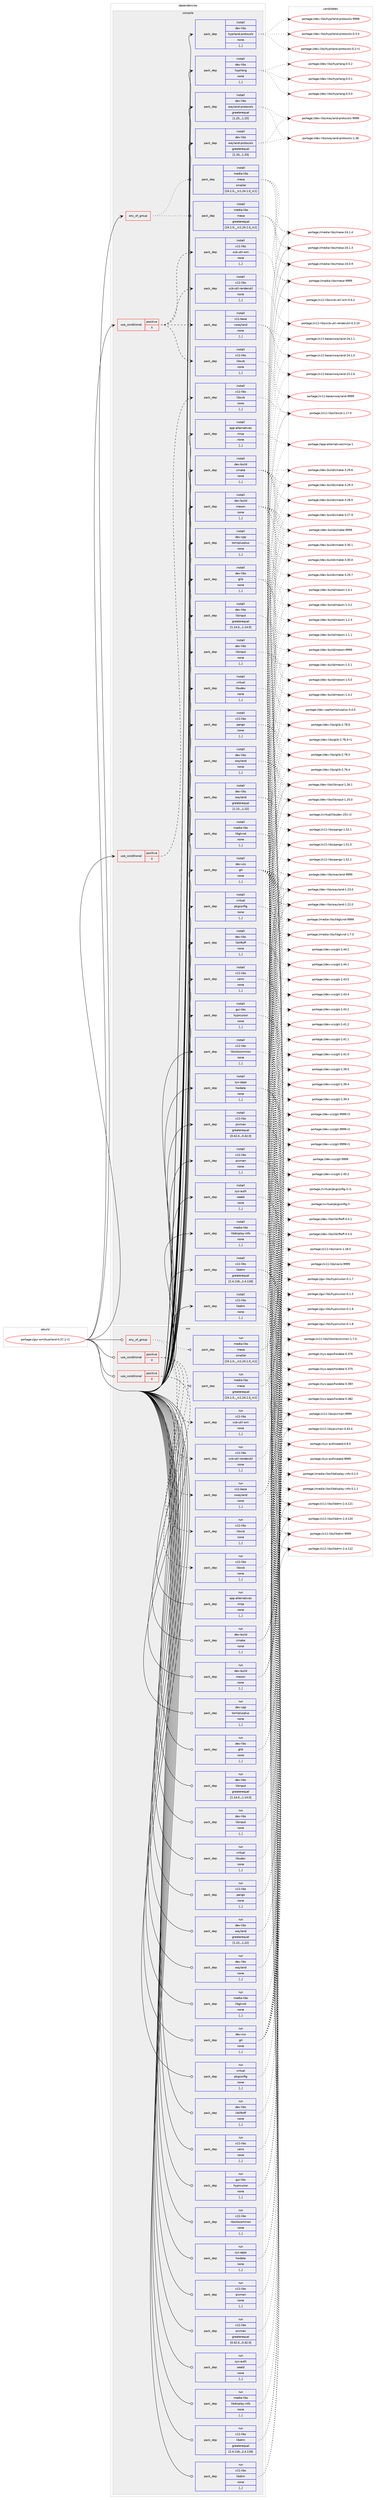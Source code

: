 digraph prolog {

# *************
# Graph options
# *************

newrank=true;
concentrate=true;
compound=true;
graph [rankdir=LR,fontname=Helvetica,fontsize=10,ranksep=1.5];#, ranksep=2.5, nodesep=0.2];
edge  [arrowhead=vee];
node  [fontname=Helvetica,fontsize=10];

# **********
# The ebuild
# **********

subgraph cluster_leftcol {
color=gray;
label=<<i>ebuild</i>>;
id [label="portage://gui-wm/hyprland-0.37.1-r1", color=red, width=4, href="../gui-wm/hyprland-0.37.1-r1.svg"];
}

# ****************
# The dependencies
# ****************

subgraph cluster_midcol {
color=gray;
label=<<i>dependencies</i>>;
subgraph cluster_compile {
fillcolor="#eeeeee";
style=filled;
label=<<i>compile</i>>;
subgraph any1449 {
dependency245642 [label=<<TABLE BORDER="0" CELLBORDER="1" CELLSPACING="0" CELLPADDING="4"><TR><TD CELLPADDING="10">any_of_group</TD></TR></TABLE>>, shape=none, color=red];subgraph pack177255 {
dependency245643 [label=<<TABLE BORDER="0" CELLBORDER="1" CELLSPACING="0" CELLPADDING="4" WIDTH="220"><TR><TD ROWSPAN="6" CELLPADDING="30">pack_dep</TD></TR><TR><TD WIDTH="110">install</TD></TR><TR><TD>media-libs</TD></TR><TR><TD>mesa</TD></TR><TR><TD>greaterequal</TD></TR><TR><TD>[24.1.0,,_rc1,24.1.0_rc1]</TD></TR></TABLE>>, shape=none, color=blue];
}
dependency245642:e -> dependency245643:w [weight=20,style="dotted",arrowhead="oinv"];
subgraph pack177256 {
dependency245644 [label=<<TABLE BORDER="0" CELLBORDER="1" CELLSPACING="0" CELLPADDING="4" WIDTH="220"><TR><TD ROWSPAN="6" CELLPADDING="30">pack_dep</TD></TR><TR><TD WIDTH="110">install</TD></TR><TR><TD>media-libs</TD></TR><TR><TD>mesa</TD></TR><TR><TD>smaller</TD></TR><TR><TD>[24.1.0,,_rc1,24.1.0_rc1]</TD></TR></TABLE>>, shape=none, color=blue];
}
dependency245642:e -> dependency245644:w [weight=20,style="dotted",arrowhead="oinv"];
}
id:e -> dependency245642:w [weight=20,style="solid",arrowhead="vee"];
subgraph cond66778 {
dependency245645 [label=<<TABLE BORDER="0" CELLBORDER="1" CELLSPACING="0" CELLPADDING="4"><TR><TD ROWSPAN="3" CELLPADDING="10">use_conditional</TD></TR><TR><TD>positive</TD></TR><TR><TD>X</TD></TR></TABLE>>, shape=none, color=red];
subgraph pack177257 {
dependency245646 [label=<<TABLE BORDER="0" CELLBORDER="1" CELLSPACING="0" CELLPADDING="4" WIDTH="220"><TR><TD ROWSPAN="6" CELLPADDING="30">pack_dep</TD></TR><TR><TD WIDTH="110">install</TD></TR><TR><TD>x11-base</TD></TR><TR><TD>xwayland</TD></TR><TR><TD>none</TD></TR><TR><TD>[,,]</TD></TR></TABLE>>, shape=none, color=blue];
}
dependency245645:e -> dependency245646:w [weight=20,style="dashed",arrowhead="vee"];
subgraph pack177258 {
dependency245647 [label=<<TABLE BORDER="0" CELLBORDER="1" CELLSPACING="0" CELLPADDING="4" WIDTH="220"><TR><TD ROWSPAN="6" CELLPADDING="30">pack_dep</TD></TR><TR><TD WIDTH="110">install</TD></TR><TR><TD>x11-libs</TD></TR><TR><TD>libxcb</TD></TR><TR><TD>none</TD></TR><TR><TD>[,,]</TD></TR></TABLE>>, shape=none, color=blue];
}
dependency245645:e -> dependency245647:w [weight=20,style="dashed",arrowhead="vee"];
subgraph pack177259 {
dependency245648 [label=<<TABLE BORDER="0" CELLBORDER="1" CELLSPACING="0" CELLPADDING="4" WIDTH="220"><TR><TD ROWSPAN="6" CELLPADDING="30">pack_dep</TD></TR><TR><TD WIDTH="110">install</TD></TR><TR><TD>x11-libs</TD></TR><TR><TD>xcb-util-renderutil</TD></TR><TR><TD>none</TD></TR><TR><TD>[,,]</TD></TR></TABLE>>, shape=none, color=blue];
}
dependency245645:e -> dependency245648:w [weight=20,style="dashed",arrowhead="vee"];
subgraph pack177260 {
dependency245649 [label=<<TABLE BORDER="0" CELLBORDER="1" CELLSPACING="0" CELLPADDING="4" WIDTH="220"><TR><TD ROWSPAN="6" CELLPADDING="30">pack_dep</TD></TR><TR><TD WIDTH="110">install</TD></TR><TR><TD>x11-libs</TD></TR><TR><TD>xcb-util-wm</TD></TR><TR><TD>none</TD></TR><TR><TD>[,,]</TD></TR></TABLE>>, shape=none, color=blue];
}
dependency245645:e -> dependency245649:w [weight=20,style="dashed",arrowhead="vee"];
}
id:e -> dependency245645:w [weight=20,style="solid",arrowhead="vee"];
subgraph cond66779 {
dependency245650 [label=<<TABLE BORDER="0" CELLBORDER="1" CELLSPACING="0" CELLPADDING="4"><TR><TD ROWSPAN="3" CELLPADDING="10">use_conditional</TD></TR><TR><TD>positive</TD></TR><TR><TD>X</TD></TR></TABLE>>, shape=none, color=red];
subgraph pack177261 {
dependency245651 [label=<<TABLE BORDER="0" CELLBORDER="1" CELLSPACING="0" CELLPADDING="4" WIDTH="220"><TR><TD ROWSPAN="6" CELLPADDING="30">pack_dep</TD></TR><TR><TD WIDTH="110">install</TD></TR><TR><TD>x11-libs</TD></TR><TR><TD>libxcb</TD></TR><TR><TD>none</TD></TR><TR><TD>[,,]</TD></TR></TABLE>>, shape=none, color=blue];
}
dependency245650:e -> dependency245651:w [weight=20,style="dashed",arrowhead="vee"];
}
id:e -> dependency245650:w [weight=20,style="solid",arrowhead="vee"];
subgraph pack177262 {
dependency245652 [label=<<TABLE BORDER="0" CELLBORDER="1" CELLSPACING="0" CELLPADDING="4" WIDTH="220"><TR><TD ROWSPAN="6" CELLPADDING="30">pack_dep</TD></TR><TR><TD WIDTH="110">install</TD></TR><TR><TD>app-alternatives</TD></TR><TR><TD>ninja</TD></TR><TR><TD>none</TD></TR><TR><TD>[,,]</TD></TR></TABLE>>, shape=none, color=blue];
}
id:e -> dependency245652:w [weight=20,style="solid",arrowhead="vee"];
subgraph pack177263 {
dependency245653 [label=<<TABLE BORDER="0" CELLBORDER="1" CELLSPACING="0" CELLPADDING="4" WIDTH="220"><TR><TD ROWSPAN="6" CELLPADDING="30">pack_dep</TD></TR><TR><TD WIDTH="110">install</TD></TR><TR><TD>dev-build</TD></TR><TR><TD>cmake</TD></TR><TR><TD>none</TD></TR><TR><TD>[,,]</TD></TR></TABLE>>, shape=none, color=blue];
}
id:e -> dependency245653:w [weight=20,style="solid",arrowhead="vee"];
subgraph pack177264 {
dependency245654 [label=<<TABLE BORDER="0" CELLBORDER="1" CELLSPACING="0" CELLPADDING="4" WIDTH="220"><TR><TD ROWSPAN="6" CELLPADDING="30">pack_dep</TD></TR><TR><TD WIDTH="110">install</TD></TR><TR><TD>dev-build</TD></TR><TR><TD>meson</TD></TR><TR><TD>none</TD></TR><TR><TD>[,,]</TD></TR></TABLE>>, shape=none, color=blue];
}
id:e -> dependency245654:w [weight=20,style="solid",arrowhead="vee"];
subgraph pack177265 {
dependency245655 [label=<<TABLE BORDER="0" CELLBORDER="1" CELLSPACING="0" CELLPADDING="4" WIDTH="220"><TR><TD ROWSPAN="6" CELLPADDING="30">pack_dep</TD></TR><TR><TD WIDTH="110">install</TD></TR><TR><TD>dev-cpp</TD></TR><TR><TD>tomlplusplus</TD></TR><TR><TD>none</TD></TR><TR><TD>[,,]</TD></TR></TABLE>>, shape=none, color=blue];
}
id:e -> dependency245655:w [weight=20,style="solid",arrowhead="vee"];
subgraph pack177266 {
dependency245656 [label=<<TABLE BORDER="0" CELLBORDER="1" CELLSPACING="0" CELLPADDING="4" WIDTH="220"><TR><TD ROWSPAN="6" CELLPADDING="30">pack_dep</TD></TR><TR><TD WIDTH="110">install</TD></TR><TR><TD>dev-libs</TD></TR><TR><TD>glib</TD></TR><TR><TD>none</TD></TR><TR><TD>[,,]</TD></TR></TABLE>>, shape=none, color=blue];
}
id:e -> dependency245656:w [weight=20,style="solid",arrowhead="vee"];
subgraph pack177267 {
dependency245657 [label=<<TABLE BORDER="0" CELLBORDER="1" CELLSPACING="0" CELLPADDING="4" WIDTH="220"><TR><TD ROWSPAN="6" CELLPADDING="30">pack_dep</TD></TR><TR><TD WIDTH="110">install</TD></TR><TR><TD>dev-libs</TD></TR><TR><TD>hyprland-protocols</TD></TR><TR><TD>none</TD></TR><TR><TD>[,,]</TD></TR></TABLE>>, shape=none, color=blue];
}
id:e -> dependency245657:w [weight=20,style="solid",arrowhead="vee"];
subgraph pack177268 {
dependency245658 [label=<<TABLE BORDER="0" CELLBORDER="1" CELLSPACING="0" CELLPADDING="4" WIDTH="220"><TR><TD ROWSPAN="6" CELLPADDING="30">pack_dep</TD></TR><TR><TD WIDTH="110">install</TD></TR><TR><TD>dev-libs</TD></TR><TR><TD>hyprlang</TD></TR><TR><TD>none</TD></TR><TR><TD>[,,]</TD></TR></TABLE>>, shape=none, color=blue];
}
id:e -> dependency245658:w [weight=20,style="solid",arrowhead="vee"];
subgraph pack177269 {
dependency245659 [label=<<TABLE BORDER="0" CELLBORDER="1" CELLSPACING="0" CELLPADDING="4" WIDTH="220"><TR><TD ROWSPAN="6" CELLPADDING="30">pack_dep</TD></TR><TR><TD WIDTH="110">install</TD></TR><TR><TD>dev-libs</TD></TR><TR><TD>libinput</TD></TR><TR><TD>greaterequal</TD></TR><TR><TD>[1.14.0,,,1.14.0]</TD></TR></TABLE>>, shape=none, color=blue];
}
id:e -> dependency245659:w [weight=20,style="solid",arrowhead="vee"];
subgraph pack177270 {
dependency245660 [label=<<TABLE BORDER="0" CELLBORDER="1" CELLSPACING="0" CELLPADDING="4" WIDTH="220"><TR><TD ROWSPAN="6" CELLPADDING="30">pack_dep</TD></TR><TR><TD WIDTH="110">install</TD></TR><TR><TD>dev-libs</TD></TR><TR><TD>libinput</TD></TR><TR><TD>none</TD></TR><TR><TD>[,,]</TD></TR></TABLE>>, shape=none, color=blue];
}
id:e -> dependency245660:w [weight=20,style="solid",arrowhead="vee"];
subgraph pack177271 {
dependency245661 [label=<<TABLE BORDER="0" CELLBORDER="1" CELLSPACING="0" CELLPADDING="4" WIDTH="220"><TR><TD ROWSPAN="6" CELLPADDING="30">pack_dep</TD></TR><TR><TD WIDTH="110">install</TD></TR><TR><TD>dev-libs</TD></TR><TR><TD>libliftoff</TD></TR><TR><TD>none</TD></TR><TR><TD>[,,]</TD></TR></TABLE>>, shape=none, color=blue];
}
id:e -> dependency245661:w [weight=20,style="solid",arrowhead="vee"];
subgraph pack177272 {
dependency245662 [label=<<TABLE BORDER="0" CELLBORDER="1" CELLSPACING="0" CELLPADDING="4" WIDTH="220"><TR><TD ROWSPAN="6" CELLPADDING="30">pack_dep</TD></TR><TR><TD WIDTH="110">install</TD></TR><TR><TD>dev-libs</TD></TR><TR><TD>wayland</TD></TR><TR><TD>greaterequal</TD></TR><TR><TD>[1.22,,,1.22]</TD></TR></TABLE>>, shape=none, color=blue];
}
id:e -> dependency245662:w [weight=20,style="solid",arrowhead="vee"];
subgraph pack177273 {
dependency245663 [label=<<TABLE BORDER="0" CELLBORDER="1" CELLSPACING="0" CELLPADDING="4" WIDTH="220"><TR><TD ROWSPAN="6" CELLPADDING="30">pack_dep</TD></TR><TR><TD WIDTH="110">install</TD></TR><TR><TD>dev-libs</TD></TR><TR><TD>wayland</TD></TR><TR><TD>none</TD></TR><TR><TD>[,,]</TD></TR></TABLE>>, shape=none, color=blue];
}
id:e -> dependency245663:w [weight=20,style="solid",arrowhead="vee"];
subgraph pack177274 {
dependency245664 [label=<<TABLE BORDER="0" CELLBORDER="1" CELLSPACING="0" CELLPADDING="4" WIDTH="220"><TR><TD ROWSPAN="6" CELLPADDING="30">pack_dep</TD></TR><TR><TD WIDTH="110">install</TD></TR><TR><TD>dev-libs</TD></TR><TR><TD>wayland-protocols</TD></TR><TR><TD>greaterequal</TD></TR><TR><TD>[1.25,,,1.25]</TD></TR></TABLE>>, shape=none, color=blue];
}
id:e -> dependency245664:w [weight=20,style="solid",arrowhead="vee"];
subgraph pack177275 {
dependency245665 [label=<<TABLE BORDER="0" CELLBORDER="1" CELLSPACING="0" CELLPADDING="4" WIDTH="220"><TR><TD ROWSPAN="6" CELLPADDING="30">pack_dep</TD></TR><TR><TD WIDTH="110">install</TD></TR><TR><TD>dev-libs</TD></TR><TR><TD>wayland-protocols</TD></TR><TR><TD>greaterequal</TD></TR><TR><TD>[1.33,,,1.33]</TD></TR></TABLE>>, shape=none, color=blue];
}
id:e -> dependency245665:w [weight=20,style="solid",arrowhead="vee"];
subgraph pack177276 {
dependency245666 [label=<<TABLE BORDER="0" CELLBORDER="1" CELLSPACING="0" CELLPADDING="4" WIDTH="220"><TR><TD ROWSPAN="6" CELLPADDING="30">pack_dep</TD></TR><TR><TD WIDTH="110">install</TD></TR><TR><TD>dev-vcs</TD></TR><TR><TD>git</TD></TR><TR><TD>none</TD></TR><TR><TD>[,,]</TD></TR></TABLE>>, shape=none, color=blue];
}
id:e -> dependency245666:w [weight=20,style="solid",arrowhead="vee"];
subgraph pack177277 {
dependency245667 [label=<<TABLE BORDER="0" CELLBORDER="1" CELLSPACING="0" CELLPADDING="4" WIDTH="220"><TR><TD ROWSPAN="6" CELLPADDING="30">pack_dep</TD></TR><TR><TD WIDTH="110">install</TD></TR><TR><TD>gui-libs</TD></TR><TR><TD>hyprcursor</TD></TR><TR><TD>none</TD></TR><TR><TD>[,,]</TD></TR></TABLE>>, shape=none, color=blue];
}
id:e -> dependency245667:w [weight=20,style="solid",arrowhead="vee"];
subgraph pack177278 {
dependency245668 [label=<<TABLE BORDER="0" CELLBORDER="1" CELLSPACING="0" CELLPADDING="4" WIDTH="220"><TR><TD ROWSPAN="6" CELLPADDING="30">pack_dep</TD></TR><TR><TD WIDTH="110">install</TD></TR><TR><TD>media-libs</TD></TR><TR><TD>libdisplay-info</TD></TR><TR><TD>none</TD></TR><TR><TD>[,,]</TD></TR></TABLE>>, shape=none, color=blue];
}
id:e -> dependency245668:w [weight=20,style="solid",arrowhead="vee"];
subgraph pack177279 {
dependency245669 [label=<<TABLE BORDER="0" CELLBORDER="1" CELLSPACING="0" CELLPADDING="4" WIDTH="220"><TR><TD ROWSPAN="6" CELLPADDING="30">pack_dep</TD></TR><TR><TD WIDTH="110">install</TD></TR><TR><TD>media-libs</TD></TR><TR><TD>libglvnd</TD></TR><TR><TD>none</TD></TR><TR><TD>[,,]</TD></TR></TABLE>>, shape=none, color=blue];
}
id:e -> dependency245669:w [weight=20,style="solid",arrowhead="vee"];
subgraph pack177280 {
dependency245670 [label=<<TABLE BORDER="0" CELLBORDER="1" CELLSPACING="0" CELLPADDING="4" WIDTH="220"><TR><TD ROWSPAN="6" CELLPADDING="30">pack_dep</TD></TR><TR><TD WIDTH="110">install</TD></TR><TR><TD>sys-apps</TD></TR><TR><TD>hwdata</TD></TR><TR><TD>none</TD></TR><TR><TD>[,,]</TD></TR></TABLE>>, shape=none, color=blue];
}
id:e -> dependency245670:w [weight=20,style="solid",arrowhead="vee"];
subgraph pack177281 {
dependency245671 [label=<<TABLE BORDER="0" CELLBORDER="1" CELLSPACING="0" CELLPADDING="4" WIDTH="220"><TR><TD ROWSPAN="6" CELLPADDING="30">pack_dep</TD></TR><TR><TD WIDTH="110">install</TD></TR><TR><TD>sys-auth</TD></TR><TR><TD>seatd</TD></TR><TR><TD>none</TD></TR><TR><TD>[,,]</TD></TR></TABLE>>, shape=none, color=blue];
}
id:e -> dependency245671:w [weight=20,style="solid",arrowhead="vee"];
subgraph pack177282 {
dependency245672 [label=<<TABLE BORDER="0" CELLBORDER="1" CELLSPACING="0" CELLPADDING="4" WIDTH="220"><TR><TD ROWSPAN="6" CELLPADDING="30">pack_dep</TD></TR><TR><TD WIDTH="110">install</TD></TR><TR><TD>virtual</TD></TR><TR><TD>libudev</TD></TR><TR><TD>none</TD></TR><TR><TD>[,,]</TD></TR></TABLE>>, shape=none, color=blue];
}
id:e -> dependency245672:w [weight=20,style="solid",arrowhead="vee"];
subgraph pack177283 {
dependency245673 [label=<<TABLE BORDER="0" CELLBORDER="1" CELLSPACING="0" CELLPADDING="4" WIDTH="220"><TR><TD ROWSPAN="6" CELLPADDING="30">pack_dep</TD></TR><TR><TD WIDTH="110">install</TD></TR><TR><TD>virtual</TD></TR><TR><TD>pkgconfig</TD></TR><TR><TD>none</TD></TR><TR><TD>[,,]</TD></TR></TABLE>>, shape=none, color=blue];
}
id:e -> dependency245673:w [weight=20,style="solid",arrowhead="vee"];
subgraph pack177284 {
dependency245674 [label=<<TABLE BORDER="0" CELLBORDER="1" CELLSPACING="0" CELLPADDING="4" WIDTH="220"><TR><TD ROWSPAN="6" CELLPADDING="30">pack_dep</TD></TR><TR><TD WIDTH="110">install</TD></TR><TR><TD>x11-libs</TD></TR><TR><TD>cairo</TD></TR><TR><TD>none</TD></TR><TR><TD>[,,]</TD></TR></TABLE>>, shape=none, color=blue];
}
id:e -> dependency245674:w [weight=20,style="solid",arrowhead="vee"];
subgraph pack177285 {
dependency245675 [label=<<TABLE BORDER="0" CELLBORDER="1" CELLSPACING="0" CELLPADDING="4" WIDTH="220"><TR><TD ROWSPAN="6" CELLPADDING="30">pack_dep</TD></TR><TR><TD WIDTH="110">install</TD></TR><TR><TD>x11-libs</TD></TR><TR><TD>libdrm</TD></TR><TR><TD>greaterequal</TD></TR><TR><TD>[2.4.118,,,2.4.118]</TD></TR></TABLE>>, shape=none, color=blue];
}
id:e -> dependency245675:w [weight=20,style="solid",arrowhead="vee"];
subgraph pack177286 {
dependency245676 [label=<<TABLE BORDER="0" CELLBORDER="1" CELLSPACING="0" CELLPADDING="4" WIDTH="220"><TR><TD ROWSPAN="6" CELLPADDING="30">pack_dep</TD></TR><TR><TD WIDTH="110">install</TD></TR><TR><TD>x11-libs</TD></TR><TR><TD>libdrm</TD></TR><TR><TD>none</TD></TR><TR><TD>[,,]</TD></TR></TABLE>>, shape=none, color=blue];
}
id:e -> dependency245676:w [weight=20,style="solid",arrowhead="vee"];
subgraph pack177287 {
dependency245677 [label=<<TABLE BORDER="0" CELLBORDER="1" CELLSPACING="0" CELLPADDING="4" WIDTH="220"><TR><TD ROWSPAN="6" CELLPADDING="30">pack_dep</TD></TR><TR><TD WIDTH="110">install</TD></TR><TR><TD>x11-libs</TD></TR><TR><TD>libxkbcommon</TD></TR><TR><TD>none</TD></TR><TR><TD>[,,]</TD></TR></TABLE>>, shape=none, color=blue];
}
id:e -> dependency245677:w [weight=20,style="solid",arrowhead="vee"];
subgraph pack177288 {
dependency245678 [label=<<TABLE BORDER="0" CELLBORDER="1" CELLSPACING="0" CELLPADDING="4" WIDTH="220"><TR><TD ROWSPAN="6" CELLPADDING="30">pack_dep</TD></TR><TR><TD WIDTH="110">install</TD></TR><TR><TD>x11-libs</TD></TR><TR><TD>pango</TD></TR><TR><TD>none</TD></TR><TR><TD>[,,]</TD></TR></TABLE>>, shape=none, color=blue];
}
id:e -> dependency245678:w [weight=20,style="solid",arrowhead="vee"];
subgraph pack177289 {
dependency245679 [label=<<TABLE BORDER="0" CELLBORDER="1" CELLSPACING="0" CELLPADDING="4" WIDTH="220"><TR><TD ROWSPAN="6" CELLPADDING="30">pack_dep</TD></TR><TR><TD WIDTH="110">install</TD></TR><TR><TD>x11-libs</TD></TR><TR><TD>pixman</TD></TR><TR><TD>greaterequal</TD></TR><TR><TD>[0.42.0,,,0.42.0]</TD></TR></TABLE>>, shape=none, color=blue];
}
id:e -> dependency245679:w [weight=20,style="solid",arrowhead="vee"];
subgraph pack177290 {
dependency245680 [label=<<TABLE BORDER="0" CELLBORDER="1" CELLSPACING="0" CELLPADDING="4" WIDTH="220"><TR><TD ROWSPAN="6" CELLPADDING="30">pack_dep</TD></TR><TR><TD WIDTH="110">install</TD></TR><TR><TD>x11-libs</TD></TR><TR><TD>pixman</TD></TR><TR><TD>none</TD></TR><TR><TD>[,,]</TD></TR></TABLE>>, shape=none, color=blue];
}
id:e -> dependency245680:w [weight=20,style="solid",arrowhead="vee"];
}
subgraph cluster_compileandrun {
fillcolor="#eeeeee";
style=filled;
label=<<i>compile and run</i>>;
}
subgraph cluster_run {
fillcolor="#eeeeee";
style=filled;
label=<<i>run</i>>;
subgraph any1450 {
dependency245681 [label=<<TABLE BORDER="0" CELLBORDER="1" CELLSPACING="0" CELLPADDING="4"><TR><TD CELLPADDING="10">any_of_group</TD></TR></TABLE>>, shape=none, color=red];subgraph pack177291 {
dependency245682 [label=<<TABLE BORDER="0" CELLBORDER="1" CELLSPACING="0" CELLPADDING="4" WIDTH="220"><TR><TD ROWSPAN="6" CELLPADDING="30">pack_dep</TD></TR><TR><TD WIDTH="110">run</TD></TR><TR><TD>media-libs</TD></TR><TR><TD>mesa</TD></TR><TR><TD>greaterequal</TD></TR><TR><TD>[24.1.0,,_rc1,24.1.0_rc1]</TD></TR></TABLE>>, shape=none, color=blue];
}
dependency245681:e -> dependency245682:w [weight=20,style="dotted",arrowhead="oinv"];
subgraph pack177292 {
dependency245683 [label=<<TABLE BORDER="0" CELLBORDER="1" CELLSPACING="0" CELLPADDING="4" WIDTH="220"><TR><TD ROWSPAN="6" CELLPADDING="30">pack_dep</TD></TR><TR><TD WIDTH="110">run</TD></TR><TR><TD>media-libs</TD></TR><TR><TD>mesa</TD></TR><TR><TD>smaller</TD></TR><TR><TD>[24.1.0,,_rc1,24.1.0_rc1]</TD></TR></TABLE>>, shape=none, color=blue];
}
dependency245681:e -> dependency245683:w [weight=20,style="dotted",arrowhead="oinv"];
}
id:e -> dependency245681:w [weight=20,style="solid",arrowhead="odot"];
subgraph cond66780 {
dependency245684 [label=<<TABLE BORDER="0" CELLBORDER="1" CELLSPACING="0" CELLPADDING="4"><TR><TD ROWSPAN="3" CELLPADDING="10">use_conditional</TD></TR><TR><TD>positive</TD></TR><TR><TD>X</TD></TR></TABLE>>, shape=none, color=red];
subgraph pack177293 {
dependency245685 [label=<<TABLE BORDER="0" CELLBORDER="1" CELLSPACING="0" CELLPADDING="4" WIDTH="220"><TR><TD ROWSPAN="6" CELLPADDING="30">pack_dep</TD></TR><TR><TD WIDTH="110">run</TD></TR><TR><TD>x11-base</TD></TR><TR><TD>xwayland</TD></TR><TR><TD>none</TD></TR><TR><TD>[,,]</TD></TR></TABLE>>, shape=none, color=blue];
}
dependency245684:e -> dependency245685:w [weight=20,style="dashed",arrowhead="vee"];
subgraph pack177294 {
dependency245686 [label=<<TABLE BORDER="0" CELLBORDER="1" CELLSPACING="0" CELLPADDING="4" WIDTH="220"><TR><TD ROWSPAN="6" CELLPADDING="30">pack_dep</TD></TR><TR><TD WIDTH="110">run</TD></TR><TR><TD>x11-libs</TD></TR><TR><TD>libxcb</TD></TR><TR><TD>none</TD></TR><TR><TD>[,,]</TD></TR></TABLE>>, shape=none, color=blue];
}
dependency245684:e -> dependency245686:w [weight=20,style="dashed",arrowhead="vee"];
subgraph pack177295 {
dependency245687 [label=<<TABLE BORDER="0" CELLBORDER="1" CELLSPACING="0" CELLPADDING="4" WIDTH="220"><TR><TD ROWSPAN="6" CELLPADDING="30">pack_dep</TD></TR><TR><TD WIDTH="110">run</TD></TR><TR><TD>x11-libs</TD></TR><TR><TD>xcb-util-renderutil</TD></TR><TR><TD>none</TD></TR><TR><TD>[,,]</TD></TR></TABLE>>, shape=none, color=blue];
}
dependency245684:e -> dependency245687:w [weight=20,style="dashed",arrowhead="vee"];
subgraph pack177296 {
dependency245688 [label=<<TABLE BORDER="0" CELLBORDER="1" CELLSPACING="0" CELLPADDING="4" WIDTH="220"><TR><TD ROWSPAN="6" CELLPADDING="30">pack_dep</TD></TR><TR><TD WIDTH="110">run</TD></TR><TR><TD>x11-libs</TD></TR><TR><TD>xcb-util-wm</TD></TR><TR><TD>none</TD></TR><TR><TD>[,,]</TD></TR></TABLE>>, shape=none, color=blue];
}
dependency245684:e -> dependency245688:w [weight=20,style="dashed",arrowhead="vee"];
}
id:e -> dependency245684:w [weight=20,style="solid",arrowhead="odot"];
subgraph cond66781 {
dependency245689 [label=<<TABLE BORDER="0" CELLBORDER="1" CELLSPACING="0" CELLPADDING="4"><TR><TD ROWSPAN="3" CELLPADDING="10">use_conditional</TD></TR><TR><TD>positive</TD></TR><TR><TD>X</TD></TR></TABLE>>, shape=none, color=red];
subgraph pack177297 {
dependency245690 [label=<<TABLE BORDER="0" CELLBORDER="1" CELLSPACING="0" CELLPADDING="4" WIDTH="220"><TR><TD ROWSPAN="6" CELLPADDING="30">pack_dep</TD></TR><TR><TD WIDTH="110">run</TD></TR><TR><TD>x11-libs</TD></TR><TR><TD>libxcb</TD></TR><TR><TD>none</TD></TR><TR><TD>[,,]</TD></TR></TABLE>>, shape=none, color=blue];
}
dependency245689:e -> dependency245690:w [weight=20,style="dashed",arrowhead="vee"];
}
id:e -> dependency245689:w [weight=20,style="solid",arrowhead="odot"];
subgraph pack177298 {
dependency245691 [label=<<TABLE BORDER="0" CELLBORDER="1" CELLSPACING="0" CELLPADDING="4" WIDTH="220"><TR><TD ROWSPAN="6" CELLPADDING="30">pack_dep</TD></TR><TR><TD WIDTH="110">run</TD></TR><TR><TD>app-alternatives</TD></TR><TR><TD>ninja</TD></TR><TR><TD>none</TD></TR><TR><TD>[,,]</TD></TR></TABLE>>, shape=none, color=blue];
}
id:e -> dependency245691:w [weight=20,style="solid",arrowhead="odot"];
subgraph pack177299 {
dependency245692 [label=<<TABLE BORDER="0" CELLBORDER="1" CELLSPACING="0" CELLPADDING="4" WIDTH="220"><TR><TD ROWSPAN="6" CELLPADDING="30">pack_dep</TD></TR><TR><TD WIDTH="110">run</TD></TR><TR><TD>dev-build</TD></TR><TR><TD>cmake</TD></TR><TR><TD>none</TD></TR><TR><TD>[,,]</TD></TR></TABLE>>, shape=none, color=blue];
}
id:e -> dependency245692:w [weight=20,style="solid",arrowhead="odot"];
subgraph pack177300 {
dependency245693 [label=<<TABLE BORDER="0" CELLBORDER="1" CELLSPACING="0" CELLPADDING="4" WIDTH="220"><TR><TD ROWSPAN="6" CELLPADDING="30">pack_dep</TD></TR><TR><TD WIDTH="110">run</TD></TR><TR><TD>dev-build</TD></TR><TR><TD>meson</TD></TR><TR><TD>none</TD></TR><TR><TD>[,,]</TD></TR></TABLE>>, shape=none, color=blue];
}
id:e -> dependency245693:w [weight=20,style="solid",arrowhead="odot"];
subgraph pack177301 {
dependency245694 [label=<<TABLE BORDER="0" CELLBORDER="1" CELLSPACING="0" CELLPADDING="4" WIDTH="220"><TR><TD ROWSPAN="6" CELLPADDING="30">pack_dep</TD></TR><TR><TD WIDTH="110">run</TD></TR><TR><TD>dev-cpp</TD></TR><TR><TD>tomlplusplus</TD></TR><TR><TD>none</TD></TR><TR><TD>[,,]</TD></TR></TABLE>>, shape=none, color=blue];
}
id:e -> dependency245694:w [weight=20,style="solid",arrowhead="odot"];
subgraph pack177302 {
dependency245695 [label=<<TABLE BORDER="0" CELLBORDER="1" CELLSPACING="0" CELLPADDING="4" WIDTH="220"><TR><TD ROWSPAN="6" CELLPADDING="30">pack_dep</TD></TR><TR><TD WIDTH="110">run</TD></TR><TR><TD>dev-libs</TD></TR><TR><TD>glib</TD></TR><TR><TD>none</TD></TR><TR><TD>[,,]</TD></TR></TABLE>>, shape=none, color=blue];
}
id:e -> dependency245695:w [weight=20,style="solid",arrowhead="odot"];
subgraph pack177303 {
dependency245696 [label=<<TABLE BORDER="0" CELLBORDER="1" CELLSPACING="0" CELLPADDING="4" WIDTH="220"><TR><TD ROWSPAN="6" CELLPADDING="30">pack_dep</TD></TR><TR><TD WIDTH="110">run</TD></TR><TR><TD>dev-libs</TD></TR><TR><TD>libinput</TD></TR><TR><TD>greaterequal</TD></TR><TR><TD>[1.14.0,,,1.14.0]</TD></TR></TABLE>>, shape=none, color=blue];
}
id:e -> dependency245696:w [weight=20,style="solid",arrowhead="odot"];
subgraph pack177304 {
dependency245697 [label=<<TABLE BORDER="0" CELLBORDER="1" CELLSPACING="0" CELLPADDING="4" WIDTH="220"><TR><TD ROWSPAN="6" CELLPADDING="30">pack_dep</TD></TR><TR><TD WIDTH="110">run</TD></TR><TR><TD>dev-libs</TD></TR><TR><TD>libinput</TD></TR><TR><TD>none</TD></TR><TR><TD>[,,]</TD></TR></TABLE>>, shape=none, color=blue];
}
id:e -> dependency245697:w [weight=20,style="solid",arrowhead="odot"];
subgraph pack177305 {
dependency245698 [label=<<TABLE BORDER="0" CELLBORDER="1" CELLSPACING="0" CELLPADDING="4" WIDTH="220"><TR><TD ROWSPAN="6" CELLPADDING="30">pack_dep</TD></TR><TR><TD WIDTH="110">run</TD></TR><TR><TD>dev-libs</TD></TR><TR><TD>libliftoff</TD></TR><TR><TD>none</TD></TR><TR><TD>[,,]</TD></TR></TABLE>>, shape=none, color=blue];
}
id:e -> dependency245698:w [weight=20,style="solid",arrowhead="odot"];
subgraph pack177306 {
dependency245699 [label=<<TABLE BORDER="0" CELLBORDER="1" CELLSPACING="0" CELLPADDING="4" WIDTH="220"><TR><TD ROWSPAN="6" CELLPADDING="30">pack_dep</TD></TR><TR><TD WIDTH="110">run</TD></TR><TR><TD>dev-libs</TD></TR><TR><TD>wayland</TD></TR><TR><TD>greaterequal</TD></TR><TR><TD>[1.22,,,1.22]</TD></TR></TABLE>>, shape=none, color=blue];
}
id:e -> dependency245699:w [weight=20,style="solid",arrowhead="odot"];
subgraph pack177307 {
dependency245700 [label=<<TABLE BORDER="0" CELLBORDER="1" CELLSPACING="0" CELLPADDING="4" WIDTH="220"><TR><TD ROWSPAN="6" CELLPADDING="30">pack_dep</TD></TR><TR><TD WIDTH="110">run</TD></TR><TR><TD>dev-libs</TD></TR><TR><TD>wayland</TD></TR><TR><TD>none</TD></TR><TR><TD>[,,]</TD></TR></TABLE>>, shape=none, color=blue];
}
id:e -> dependency245700:w [weight=20,style="solid",arrowhead="odot"];
subgraph pack177308 {
dependency245701 [label=<<TABLE BORDER="0" CELLBORDER="1" CELLSPACING="0" CELLPADDING="4" WIDTH="220"><TR><TD ROWSPAN="6" CELLPADDING="30">pack_dep</TD></TR><TR><TD WIDTH="110">run</TD></TR><TR><TD>dev-vcs</TD></TR><TR><TD>git</TD></TR><TR><TD>none</TD></TR><TR><TD>[,,]</TD></TR></TABLE>>, shape=none, color=blue];
}
id:e -> dependency245701:w [weight=20,style="solid",arrowhead="odot"];
subgraph pack177309 {
dependency245702 [label=<<TABLE BORDER="0" CELLBORDER="1" CELLSPACING="0" CELLPADDING="4" WIDTH="220"><TR><TD ROWSPAN="6" CELLPADDING="30">pack_dep</TD></TR><TR><TD WIDTH="110">run</TD></TR><TR><TD>gui-libs</TD></TR><TR><TD>hyprcursor</TD></TR><TR><TD>none</TD></TR><TR><TD>[,,]</TD></TR></TABLE>>, shape=none, color=blue];
}
id:e -> dependency245702:w [weight=20,style="solid",arrowhead="odot"];
subgraph pack177310 {
dependency245703 [label=<<TABLE BORDER="0" CELLBORDER="1" CELLSPACING="0" CELLPADDING="4" WIDTH="220"><TR><TD ROWSPAN="6" CELLPADDING="30">pack_dep</TD></TR><TR><TD WIDTH="110">run</TD></TR><TR><TD>media-libs</TD></TR><TR><TD>libdisplay-info</TD></TR><TR><TD>none</TD></TR><TR><TD>[,,]</TD></TR></TABLE>>, shape=none, color=blue];
}
id:e -> dependency245703:w [weight=20,style="solid",arrowhead="odot"];
subgraph pack177311 {
dependency245704 [label=<<TABLE BORDER="0" CELLBORDER="1" CELLSPACING="0" CELLPADDING="4" WIDTH="220"><TR><TD ROWSPAN="6" CELLPADDING="30">pack_dep</TD></TR><TR><TD WIDTH="110">run</TD></TR><TR><TD>media-libs</TD></TR><TR><TD>libglvnd</TD></TR><TR><TD>none</TD></TR><TR><TD>[,,]</TD></TR></TABLE>>, shape=none, color=blue];
}
id:e -> dependency245704:w [weight=20,style="solid",arrowhead="odot"];
subgraph pack177312 {
dependency245705 [label=<<TABLE BORDER="0" CELLBORDER="1" CELLSPACING="0" CELLPADDING="4" WIDTH="220"><TR><TD ROWSPAN="6" CELLPADDING="30">pack_dep</TD></TR><TR><TD WIDTH="110">run</TD></TR><TR><TD>sys-apps</TD></TR><TR><TD>hwdata</TD></TR><TR><TD>none</TD></TR><TR><TD>[,,]</TD></TR></TABLE>>, shape=none, color=blue];
}
id:e -> dependency245705:w [weight=20,style="solid",arrowhead="odot"];
subgraph pack177313 {
dependency245706 [label=<<TABLE BORDER="0" CELLBORDER="1" CELLSPACING="0" CELLPADDING="4" WIDTH="220"><TR><TD ROWSPAN="6" CELLPADDING="30">pack_dep</TD></TR><TR><TD WIDTH="110">run</TD></TR><TR><TD>sys-auth</TD></TR><TR><TD>seatd</TD></TR><TR><TD>none</TD></TR><TR><TD>[,,]</TD></TR></TABLE>>, shape=none, color=blue];
}
id:e -> dependency245706:w [weight=20,style="solid",arrowhead="odot"];
subgraph pack177314 {
dependency245707 [label=<<TABLE BORDER="0" CELLBORDER="1" CELLSPACING="0" CELLPADDING="4" WIDTH="220"><TR><TD ROWSPAN="6" CELLPADDING="30">pack_dep</TD></TR><TR><TD WIDTH="110">run</TD></TR><TR><TD>virtual</TD></TR><TR><TD>libudev</TD></TR><TR><TD>none</TD></TR><TR><TD>[,,]</TD></TR></TABLE>>, shape=none, color=blue];
}
id:e -> dependency245707:w [weight=20,style="solid",arrowhead="odot"];
subgraph pack177315 {
dependency245708 [label=<<TABLE BORDER="0" CELLBORDER="1" CELLSPACING="0" CELLPADDING="4" WIDTH="220"><TR><TD ROWSPAN="6" CELLPADDING="30">pack_dep</TD></TR><TR><TD WIDTH="110">run</TD></TR><TR><TD>virtual</TD></TR><TR><TD>pkgconfig</TD></TR><TR><TD>none</TD></TR><TR><TD>[,,]</TD></TR></TABLE>>, shape=none, color=blue];
}
id:e -> dependency245708:w [weight=20,style="solid",arrowhead="odot"];
subgraph pack177316 {
dependency245709 [label=<<TABLE BORDER="0" CELLBORDER="1" CELLSPACING="0" CELLPADDING="4" WIDTH="220"><TR><TD ROWSPAN="6" CELLPADDING="30">pack_dep</TD></TR><TR><TD WIDTH="110">run</TD></TR><TR><TD>x11-libs</TD></TR><TR><TD>cairo</TD></TR><TR><TD>none</TD></TR><TR><TD>[,,]</TD></TR></TABLE>>, shape=none, color=blue];
}
id:e -> dependency245709:w [weight=20,style="solid",arrowhead="odot"];
subgraph pack177317 {
dependency245710 [label=<<TABLE BORDER="0" CELLBORDER="1" CELLSPACING="0" CELLPADDING="4" WIDTH="220"><TR><TD ROWSPAN="6" CELLPADDING="30">pack_dep</TD></TR><TR><TD WIDTH="110">run</TD></TR><TR><TD>x11-libs</TD></TR><TR><TD>libdrm</TD></TR><TR><TD>greaterequal</TD></TR><TR><TD>[2.4.118,,,2.4.118]</TD></TR></TABLE>>, shape=none, color=blue];
}
id:e -> dependency245710:w [weight=20,style="solid",arrowhead="odot"];
subgraph pack177318 {
dependency245711 [label=<<TABLE BORDER="0" CELLBORDER="1" CELLSPACING="0" CELLPADDING="4" WIDTH="220"><TR><TD ROWSPAN="6" CELLPADDING="30">pack_dep</TD></TR><TR><TD WIDTH="110">run</TD></TR><TR><TD>x11-libs</TD></TR><TR><TD>libdrm</TD></TR><TR><TD>none</TD></TR><TR><TD>[,,]</TD></TR></TABLE>>, shape=none, color=blue];
}
id:e -> dependency245711:w [weight=20,style="solid",arrowhead="odot"];
subgraph pack177319 {
dependency245712 [label=<<TABLE BORDER="0" CELLBORDER="1" CELLSPACING="0" CELLPADDING="4" WIDTH="220"><TR><TD ROWSPAN="6" CELLPADDING="30">pack_dep</TD></TR><TR><TD WIDTH="110">run</TD></TR><TR><TD>x11-libs</TD></TR><TR><TD>libxkbcommon</TD></TR><TR><TD>none</TD></TR><TR><TD>[,,]</TD></TR></TABLE>>, shape=none, color=blue];
}
id:e -> dependency245712:w [weight=20,style="solid",arrowhead="odot"];
subgraph pack177320 {
dependency245713 [label=<<TABLE BORDER="0" CELLBORDER="1" CELLSPACING="0" CELLPADDING="4" WIDTH="220"><TR><TD ROWSPAN="6" CELLPADDING="30">pack_dep</TD></TR><TR><TD WIDTH="110">run</TD></TR><TR><TD>x11-libs</TD></TR><TR><TD>pango</TD></TR><TR><TD>none</TD></TR><TR><TD>[,,]</TD></TR></TABLE>>, shape=none, color=blue];
}
id:e -> dependency245713:w [weight=20,style="solid",arrowhead="odot"];
subgraph pack177321 {
dependency245714 [label=<<TABLE BORDER="0" CELLBORDER="1" CELLSPACING="0" CELLPADDING="4" WIDTH="220"><TR><TD ROWSPAN="6" CELLPADDING="30">pack_dep</TD></TR><TR><TD WIDTH="110">run</TD></TR><TR><TD>x11-libs</TD></TR><TR><TD>pixman</TD></TR><TR><TD>greaterequal</TD></TR><TR><TD>[0.42.0,,,0.42.0]</TD></TR></TABLE>>, shape=none, color=blue];
}
id:e -> dependency245714:w [weight=20,style="solid",arrowhead="odot"];
subgraph pack177322 {
dependency245715 [label=<<TABLE BORDER="0" CELLBORDER="1" CELLSPACING="0" CELLPADDING="4" WIDTH="220"><TR><TD ROWSPAN="6" CELLPADDING="30">pack_dep</TD></TR><TR><TD WIDTH="110">run</TD></TR><TR><TD>x11-libs</TD></TR><TR><TD>pixman</TD></TR><TR><TD>none</TD></TR><TR><TD>[,,]</TD></TR></TABLE>>, shape=none, color=blue];
}
id:e -> dependency245715:w [weight=20,style="solid",arrowhead="odot"];
}
}

# **************
# The candidates
# **************

subgraph cluster_choices {
rank=same;
color=gray;
label=<<i>candidates</i>>;

subgraph choice177255 {
color=black;
nodesep=1;
choice10910110010597451081059811547109101115974557575757 [label="portage://media-libs/mesa-9999", color=red, width=4,href="../media-libs/mesa-9999.svg"];
choice109101100105974510810598115471091011159745505246494652 [label="portage://media-libs/mesa-24.1.4", color=red, width=4,href="../media-libs/mesa-24.1.4.svg"];
choice109101100105974510810598115471091011159745505246494651 [label="portage://media-libs/mesa-24.1.3", color=red, width=4,href="../media-libs/mesa-24.1.3.svg"];
choice109101100105974510810598115471091011159745505246484657 [label="portage://media-libs/mesa-24.0.9", color=red, width=4,href="../media-libs/mesa-24.0.9.svg"];
dependency245643:e -> choice10910110010597451081059811547109101115974557575757:w [style=dotted,weight="100"];
dependency245643:e -> choice109101100105974510810598115471091011159745505246494652:w [style=dotted,weight="100"];
dependency245643:e -> choice109101100105974510810598115471091011159745505246494651:w [style=dotted,weight="100"];
dependency245643:e -> choice109101100105974510810598115471091011159745505246484657:w [style=dotted,weight="100"];
}
subgraph choice177256 {
color=black;
nodesep=1;
choice10910110010597451081059811547109101115974557575757 [label="portage://media-libs/mesa-9999", color=red, width=4,href="../media-libs/mesa-9999.svg"];
choice109101100105974510810598115471091011159745505246494652 [label="portage://media-libs/mesa-24.1.4", color=red, width=4,href="../media-libs/mesa-24.1.4.svg"];
choice109101100105974510810598115471091011159745505246494651 [label="portage://media-libs/mesa-24.1.3", color=red, width=4,href="../media-libs/mesa-24.1.3.svg"];
choice109101100105974510810598115471091011159745505246484657 [label="portage://media-libs/mesa-24.0.9", color=red, width=4,href="../media-libs/mesa-24.0.9.svg"];
dependency245644:e -> choice10910110010597451081059811547109101115974557575757:w [style=dotted,weight="100"];
dependency245644:e -> choice109101100105974510810598115471091011159745505246494652:w [style=dotted,weight="100"];
dependency245644:e -> choice109101100105974510810598115471091011159745505246494651:w [style=dotted,weight="100"];
dependency245644:e -> choice109101100105974510810598115471091011159745505246484657:w [style=dotted,weight="100"];
}
subgraph choice177257 {
color=black;
nodesep=1;
choice12049494598971151014712011997121108971101004557575757 [label="portage://x11-base/xwayland-9999", color=red, width=4,href="../x11-base/xwayland-9999.svg"];
choice120494945989711510147120119971211089711010045505246494649 [label="portage://x11-base/xwayland-24.1.1", color=red, width=4,href="../x11-base/xwayland-24.1.1.svg"];
choice120494945989711510147120119971211089711010045505246494648 [label="portage://x11-base/xwayland-24.1.0", color=red, width=4,href="../x11-base/xwayland-24.1.0.svg"];
choice120494945989711510147120119971211089711010045505146504654 [label="portage://x11-base/xwayland-23.2.6", color=red, width=4,href="../x11-base/xwayland-23.2.6.svg"];
dependency245646:e -> choice12049494598971151014712011997121108971101004557575757:w [style=dotted,weight="100"];
dependency245646:e -> choice120494945989711510147120119971211089711010045505246494649:w [style=dotted,weight="100"];
dependency245646:e -> choice120494945989711510147120119971211089711010045505246494648:w [style=dotted,weight="100"];
dependency245646:e -> choice120494945989711510147120119971211089711010045505146504654:w [style=dotted,weight="100"];
}
subgraph choice177258 {
color=black;
nodesep=1;
choice120494945108105981154710810598120999845494649554648 [label="portage://x11-libs/libxcb-1.17.0", color=red, width=4,href="../x11-libs/libxcb-1.17.0.svg"];
dependency245647:e -> choice120494945108105981154710810598120999845494649554648:w [style=dotted,weight="100"];
}
subgraph choice177259 {
color=black;
nodesep=1;
choice12049494510810598115471209998451171161051084511410111010010111411711610510845484651464948 [label="portage://x11-libs/xcb-util-renderutil-0.3.10", color=red, width=4,href="../x11-libs/xcb-util-renderutil-0.3.10.svg"];
dependency245648:e -> choice12049494510810598115471209998451171161051084511410111010010111411711610510845484651464948:w [style=dotted,weight="100"];
}
subgraph choice177260 {
color=black;
nodesep=1;
choice120494945108105981154712099984511711610510845119109454846524650 [label="portage://x11-libs/xcb-util-wm-0.4.2", color=red, width=4,href="../x11-libs/xcb-util-wm-0.4.2.svg"];
dependency245649:e -> choice120494945108105981154712099984511711610510845119109454846524650:w [style=dotted,weight="100"];
}
subgraph choice177261 {
color=black;
nodesep=1;
choice120494945108105981154710810598120999845494649554648 [label="portage://x11-libs/libxcb-1.17.0", color=red, width=4,href="../x11-libs/libxcb-1.17.0.svg"];
dependency245651:e -> choice120494945108105981154710810598120999845494649554648:w [style=dotted,weight="100"];
}
subgraph choice177262 {
color=black;
nodesep=1;
choice9711211245971081161011141109711610511810111547110105110106974549 [label="portage://app-alternatives/ninja-1", color=red, width=4,href="../app-alternatives/ninja-1.svg"];
dependency245652:e -> choice9711211245971081161011141109711610511810111547110105110106974549:w [style=dotted,weight="100"];
}
subgraph choice177263 {
color=black;
nodesep=1;
choice10010111845981171051081004799109971071014557575757 [label="portage://dev-build/cmake-9999", color=red, width=4,href="../dev-build/cmake-9999.svg"];
choice100101118459811710510810047991099710710145514651484649 [label="portage://dev-build/cmake-3.30.1", color=red, width=4,href="../dev-build/cmake-3.30.1.svg"];
choice100101118459811710510810047991099710710145514651484648 [label="portage://dev-build/cmake-3.30.0", color=red, width=4,href="../dev-build/cmake-3.30.0.svg"];
choice100101118459811710510810047991099710710145514650574655 [label="portage://dev-build/cmake-3.29.7", color=red, width=4,href="../dev-build/cmake-3.29.7.svg"];
choice100101118459811710510810047991099710710145514650574654 [label="portage://dev-build/cmake-3.29.6", color=red, width=4,href="../dev-build/cmake-3.29.6.svg"];
choice100101118459811710510810047991099710710145514650574651 [label="portage://dev-build/cmake-3.29.3", color=red, width=4,href="../dev-build/cmake-3.29.3.svg"];
choice100101118459811710510810047991099710710145514650564653 [label="portage://dev-build/cmake-3.28.5", color=red, width=4,href="../dev-build/cmake-3.28.5.svg"];
choice100101118459811710510810047991099710710145514650554657 [label="portage://dev-build/cmake-3.27.9", color=red, width=4,href="../dev-build/cmake-3.27.9.svg"];
dependency245653:e -> choice10010111845981171051081004799109971071014557575757:w [style=dotted,weight="100"];
dependency245653:e -> choice100101118459811710510810047991099710710145514651484649:w [style=dotted,weight="100"];
dependency245653:e -> choice100101118459811710510810047991099710710145514651484648:w [style=dotted,weight="100"];
dependency245653:e -> choice100101118459811710510810047991099710710145514650574655:w [style=dotted,weight="100"];
dependency245653:e -> choice100101118459811710510810047991099710710145514650574654:w [style=dotted,weight="100"];
dependency245653:e -> choice100101118459811710510810047991099710710145514650574651:w [style=dotted,weight="100"];
dependency245653:e -> choice100101118459811710510810047991099710710145514650564653:w [style=dotted,weight="100"];
dependency245653:e -> choice100101118459811710510810047991099710710145514650554657:w [style=dotted,weight="100"];
}
subgraph choice177264 {
color=black;
nodesep=1;
choice1001011184598117105108100471091011151111104557575757 [label="portage://dev-build/meson-9999", color=red, width=4,href="../dev-build/meson-9999.svg"];
choice100101118459811710510810047109101115111110454946534649 [label="portage://dev-build/meson-1.5.1", color=red, width=4,href="../dev-build/meson-1.5.1.svg"];
choice100101118459811710510810047109101115111110454946534648 [label="portage://dev-build/meson-1.5.0", color=red, width=4,href="../dev-build/meson-1.5.0.svg"];
choice100101118459811710510810047109101115111110454946524650 [label="portage://dev-build/meson-1.4.2", color=red, width=4,href="../dev-build/meson-1.4.2.svg"];
choice100101118459811710510810047109101115111110454946524649 [label="portage://dev-build/meson-1.4.1", color=red, width=4,href="../dev-build/meson-1.4.1.svg"];
choice100101118459811710510810047109101115111110454946514650 [label="portage://dev-build/meson-1.3.2", color=red, width=4,href="../dev-build/meson-1.3.2.svg"];
choice100101118459811710510810047109101115111110454946504651 [label="portage://dev-build/meson-1.2.3", color=red, width=4,href="../dev-build/meson-1.2.3.svg"];
choice100101118459811710510810047109101115111110454946494649 [label="portage://dev-build/meson-1.1.1", color=red, width=4,href="../dev-build/meson-1.1.1.svg"];
dependency245654:e -> choice1001011184598117105108100471091011151111104557575757:w [style=dotted,weight="100"];
dependency245654:e -> choice100101118459811710510810047109101115111110454946534649:w [style=dotted,weight="100"];
dependency245654:e -> choice100101118459811710510810047109101115111110454946534648:w [style=dotted,weight="100"];
dependency245654:e -> choice100101118459811710510810047109101115111110454946524650:w [style=dotted,weight="100"];
dependency245654:e -> choice100101118459811710510810047109101115111110454946524649:w [style=dotted,weight="100"];
dependency245654:e -> choice100101118459811710510810047109101115111110454946514650:w [style=dotted,weight="100"];
dependency245654:e -> choice100101118459811710510810047109101115111110454946504651:w [style=dotted,weight="100"];
dependency245654:e -> choice100101118459811710510810047109101115111110454946494649:w [style=dotted,weight="100"];
}
subgraph choice177265 {
color=black;
nodesep=1;
choice100101118459911211247116111109108112108117115112108117115455146524648 [label="portage://dev-cpp/tomlplusplus-3.4.0", color=red, width=4,href="../dev-cpp/tomlplusplus-3.4.0.svg"];
dependency245655:e -> choice100101118459911211247116111109108112108117115112108117115455146524648:w [style=dotted,weight="100"];
}
subgraph choice177266 {
color=black;
nodesep=1;
choice1001011184510810598115471031081059845504655564654 [label="portage://dev-libs/glib-2.78.6", color=red, width=4,href="../dev-libs/glib-2.78.6.svg"];
choice10010111845108105981154710310810598455046555646524511449 [label="portage://dev-libs/glib-2.78.4-r1", color=red, width=4,href="../dev-libs/glib-2.78.4-r1.svg"];
choice1001011184510810598115471031081059845504655564651 [label="portage://dev-libs/glib-2.78.3", color=red, width=4,href="../dev-libs/glib-2.78.3.svg"];
choice1001011184510810598115471031081059845504655544652 [label="portage://dev-libs/glib-2.76.4", color=red, width=4,href="../dev-libs/glib-2.76.4.svg"];
dependency245656:e -> choice1001011184510810598115471031081059845504655564654:w [style=dotted,weight="100"];
dependency245656:e -> choice10010111845108105981154710310810598455046555646524511449:w [style=dotted,weight="100"];
dependency245656:e -> choice1001011184510810598115471031081059845504655564651:w [style=dotted,weight="100"];
dependency245656:e -> choice1001011184510810598115471031081059845504655544652:w [style=dotted,weight="100"];
}
subgraph choice177267 {
color=black;
nodesep=1;
choice1001011184510810598115471041211121141089711010045112114111116111991111081154557575757 [label="portage://dev-libs/hyprland-protocols-9999", color=red, width=4,href="../dev-libs/hyprland-protocols-9999.svg"];
choice100101118451081059811547104121112114108971101004511211411111611199111108115454846514648 [label="portage://dev-libs/hyprland-protocols-0.3.0", color=red, width=4,href="../dev-libs/hyprland-protocols-0.3.0.svg"];
choice100101118451081059811547104121112114108971101004511211411111611199111108115454846504511449 [label="portage://dev-libs/hyprland-protocols-0.2-r1", color=red, width=4,href="../dev-libs/hyprland-protocols-0.2-r1.svg"];
dependency245657:e -> choice1001011184510810598115471041211121141089711010045112114111116111991111081154557575757:w [style=dotted,weight="100"];
dependency245657:e -> choice100101118451081059811547104121112114108971101004511211411111611199111108115454846514648:w [style=dotted,weight="100"];
dependency245657:e -> choice100101118451081059811547104121112114108971101004511211411111611199111108115454846504511449:w [style=dotted,weight="100"];
}
subgraph choice177268 {
color=black;
nodesep=1;
choice10010111845108105981154710412111211410897110103454846534650 [label="portage://dev-libs/hyprlang-0.5.2", color=red, width=4,href="../dev-libs/hyprlang-0.5.2.svg"];
choice10010111845108105981154710412111211410897110103454846534649 [label="portage://dev-libs/hyprlang-0.5.1", color=red, width=4,href="../dev-libs/hyprlang-0.5.1.svg"];
choice10010111845108105981154710412111211410897110103454846534648 [label="portage://dev-libs/hyprlang-0.5.0", color=red, width=4,href="../dev-libs/hyprlang-0.5.0.svg"];
dependency245658:e -> choice10010111845108105981154710412111211410897110103454846534650:w [style=dotted,weight="100"];
dependency245658:e -> choice10010111845108105981154710412111211410897110103454846534649:w [style=dotted,weight="100"];
dependency245658:e -> choice10010111845108105981154710412111211410897110103454846534648:w [style=dotted,weight="100"];
}
subgraph choice177269 {
color=black;
nodesep=1;
choice1001011184510810598115471081059810511011211711645494650544649 [label="portage://dev-libs/libinput-1.26.1", color=red, width=4,href="../dev-libs/libinput-1.26.1.svg"];
choice1001011184510810598115471081059810511011211711645494650534648 [label="portage://dev-libs/libinput-1.25.0", color=red, width=4,href="../dev-libs/libinput-1.25.0.svg"];
dependency245659:e -> choice1001011184510810598115471081059810511011211711645494650544649:w [style=dotted,weight="100"];
dependency245659:e -> choice1001011184510810598115471081059810511011211711645494650534648:w [style=dotted,weight="100"];
}
subgraph choice177270 {
color=black;
nodesep=1;
choice1001011184510810598115471081059810511011211711645494650544649 [label="portage://dev-libs/libinput-1.26.1", color=red, width=4,href="../dev-libs/libinput-1.26.1.svg"];
choice1001011184510810598115471081059810511011211711645494650534648 [label="portage://dev-libs/libinput-1.25.0", color=red, width=4,href="../dev-libs/libinput-1.25.0.svg"];
dependency245660:e -> choice1001011184510810598115471081059810511011211711645494650544649:w [style=dotted,weight="100"];
dependency245660:e -> choice1001011184510810598115471081059810511011211711645494650534648:w [style=dotted,weight="100"];
}
subgraph choice177271 {
color=black;
nodesep=1;
choice10010111845108105981154710810598108105102116111102102454846534648 [label="portage://dev-libs/libliftoff-0.5.0", color=red, width=4,href="../dev-libs/libliftoff-0.5.0.svg"];
choice10010111845108105981154710810598108105102116111102102454846524649 [label="portage://dev-libs/libliftoff-0.4.1", color=red, width=4,href="../dev-libs/libliftoff-0.4.1.svg"];
dependency245661:e -> choice10010111845108105981154710810598108105102116111102102454846534648:w [style=dotted,weight="100"];
dependency245661:e -> choice10010111845108105981154710810598108105102116111102102454846524649:w [style=dotted,weight="100"];
}
subgraph choice177272 {
color=black;
nodesep=1;
choice10010111845108105981154711997121108971101004557575757 [label="portage://dev-libs/wayland-9999", color=red, width=4,href="../dev-libs/wayland-9999.svg"];
choice100101118451081059811547119971211089711010045494650514648 [label="portage://dev-libs/wayland-1.23.0", color=red, width=4,href="../dev-libs/wayland-1.23.0.svg"];
choice100101118451081059811547119971211089711010045494650504648 [label="portage://dev-libs/wayland-1.22.0", color=red, width=4,href="../dev-libs/wayland-1.22.0.svg"];
dependency245662:e -> choice10010111845108105981154711997121108971101004557575757:w [style=dotted,weight="100"];
dependency245662:e -> choice100101118451081059811547119971211089711010045494650514648:w [style=dotted,weight="100"];
dependency245662:e -> choice100101118451081059811547119971211089711010045494650504648:w [style=dotted,weight="100"];
}
subgraph choice177273 {
color=black;
nodesep=1;
choice10010111845108105981154711997121108971101004557575757 [label="portage://dev-libs/wayland-9999", color=red, width=4,href="../dev-libs/wayland-9999.svg"];
choice100101118451081059811547119971211089711010045494650514648 [label="portage://dev-libs/wayland-1.23.0", color=red, width=4,href="../dev-libs/wayland-1.23.0.svg"];
choice100101118451081059811547119971211089711010045494650504648 [label="portage://dev-libs/wayland-1.22.0", color=red, width=4,href="../dev-libs/wayland-1.22.0.svg"];
dependency245663:e -> choice10010111845108105981154711997121108971101004557575757:w [style=dotted,weight="100"];
dependency245663:e -> choice100101118451081059811547119971211089711010045494650514648:w [style=dotted,weight="100"];
dependency245663:e -> choice100101118451081059811547119971211089711010045494650504648:w [style=dotted,weight="100"];
}
subgraph choice177274 {
color=black;
nodesep=1;
choice100101118451081059811547119971211089711010045112114111116111991111081154557575757 [label="portage://dev-libs/wayland-protocols-9999", color=red, width=4,href="../dev-libs/wayland-protocols-9999.svg"];
choice100101118451081059811547119971211089711010045112114111116111991111081154549465154 [label="portage://dev-libs/wayland-protocols-1.36", color=red, width=4,href="../dev-libs/wayland-protocols-1.36.svg"];
dependency245664:e -> choice100101118451081059811547119971211089711010045112114111116111991111081154557575757:w [style=dotted,weight="100"];
dependency245664:e -> choice100101118451081059811547119971211089711010045112114111116111991111081154549465154:w [style=dotted,weight="100"];
}
subgraph choice177275 {
color=black;
nodesep=1;
choice100101118451081059811547119971211089711010045112114111116111991111081154557575757 [label="portage://dev-libs/wayland-protocols-9999", color=red, width=4,href="../dev-libs/wayland-protocols-9999.svg"];
choice100101118451081059811547119971211089711010045112114111116111991111081154549465154 [label="portage://dev-libs/wayland-protocols-1.36", color=red, width=4,href="../dev-libs/wayland-protocols-1.36.svg"];
dependency245665:e -> choice100101118451081059811547119971211089711010045112114111116111991111081154557575757:w [style=dotted,weight="100"];
dependency245665:e -> choice100101118451081059811547119971211089711010045112114111116111991111081154549465154:w [style=dotted,weight="100"];
}
subgraph choice177276 {
color=black;
nodesep=1;
choice10010111845118991154710310511645575757574511451 [label="portage://dev-vcs/git-9999-r3", color=red, width=4,href="../dev-vcs/git-9999-r3.svg"];
choice10010111845118991154710310511645575757574511450 [label="portage://dev-vcs/git-9999-r2", color=red, width=4,href="../dev-vcs/git-9999-r2.svg"];
choice10010111845118991154710310511645575757574511449 [label="portage://dev-vcs/git-9999-r1", color=red, width=4,href="../dev-vcs/git-9999-r1.svg"];
choice1001011184511899115471031051164557575757 [label="portage://dev-vcs/git-9999", color=red, width=4,href="../dev-vcs/git-9999.svg"];
choice10010111845118991154710310511645504652534650 [label="portage://dev-vcs/git-2.45.2", color=red, width=4,href="../dev-vcs/git-2.45.2.svg"];
choice10010111845118991154710310511645504652524650 [label="portage://dev-vcs/git-2.44.2", color=red, width=4,href="../dev-vcs/git-2.44.2.svg"];
choice10010111845118991154710310511645504652524649 [label="portage://dev-vcs/git-2.44.1", color=red, width=4,href="../dev-vcs/git-2.44.1.svg"];
choice10010111845118991154710310511645504652514653 [label="portage://dev-vcs/git-2.43.5", color=red, width=4,href="../dev-vcs/git-2.43.5.svg"];
choice10010111845118991154710310511645504652514652 [label="portage://dev-vcs/git-2.43.4", color=red, width=4,href="../dev-vcs/git-2.43.4.svg"];
choice10010111845118991154710310511645504652514650 [label="portage://dev-vcs/git-2.43.2", color=red, width=4,href="../dev-vcs/git-2.43.2.svg"];
choice10010111845118991154710310511645504652494650 [label="portage://dev-vcs/git-2.41.2", color=red, width=4,href="../dev-vcs/git-2.41.2.svg"];
choice10010111845118991154710310511645504652494649 [label="portage://dev-vcs/git-2.41.1", color=red, width=4,href="../dev-vcs/git-2.41.1.svg"];
choice10010111845118991154710310511645504652494648 [label="portage://dev-vcs/git-2.41.0", color=red, width=4,href="../dev-vcs/git-2.41.0.svg"];
choice10010111845118991154710310511645504651574653 [label="portage://dev-vcs/git-2.39.5", color=red, width=4,href="../dev-vcs/git-2.39.5.svg"];
choice10010111845118991154710310511645504651574652 [label="portage://dev-vcs/git-2.39.4", color=red, width=4,href="../dev-vcs/git-2.39.4.svg"];
choice10010111845118991154710310511645504651574651 [label="portage://dev-vcs/git-2.39.3", color=red, width=4,href="../dev-vcs/git-2.39.3.svg"];
dependency245666:e -> choice10010111845118991154710310511645575757574511451:w [style=dotted,weight="100"];
dependency245666:e -> choice10010111845118991154710310511645575757574511450:w [style=dotted,weight="100"];
dependency245666:e -> choice10010111845118991154710310511645575757574511449:w [style=dotted,weight="100"];
dependency245666:e -> choice1001011184511899115471031051164557575757:w [style=dotted,weight="100"];
dependency245666:e -> choice10010111845118991154710310511645504652534650:w [style=dotted,weight="100"];
dependency245666:e -> choice10010111845118991154710310511645504652524650:w [style=dotted,weight="100"];
dependency245666:e -> choice10010111845118991154710310511645504652524649:w [style=dotted,weight="100"];
dependency245666:e -> choice10010111845118991154710310511645504652514653:w [style=dotted,weight="100"];
dependency245666:e -> choice10010111845118991154710310511645504652514652:w [style=dotted,weight="100"];
dependency245666:e -> choice10010111845118991154710310511645504652514650:w [style=dotted,weight="100"];
dependency245666:e -> choice10010111845118991154710310511645504652494650:w [style=dotted,weight="100"];
dependency245666:e -> choice10010111845118991154710310511645504652494649:w [style=dotted,weight="100"];
dependency245666:e -> choice10010111845118991154710310511645504652494648:w [style=dotted,weight="100"];
dependency245666:e -> choice10010111845118991154710310511645504651574653:w [style=dotted,weight="100"];
dependency245666:e -> choice10010111845118991154710310511645504651574652:w [style=dotted,weight="100"];
dependency245666:e -> choice10010111845118991154710310511645504651574651:w [style=dotted,weight="100"];
}
subgraph choice177277 {
color=black;
nodesep=1;
choice10311710545108105981154710412111211499117114115111114454846494657 [label="portage://gui-libs/hyprcursor-0.1.9", color=red, width=4,href="../gui-libs/hyprcursor-0.1.9.svg"];
choice10311710545108105981154710412111211499117114115111114454846494656 [label="portage://gui-libs/hyprcursor-0.1.8", color=red, width=4,href="../gui-libs/hyprcursor-0.1.8.svg"];
choice10311710545108105981154710412111211499117114115111114454846494655 [label="portage://gui-libs/hyprcursor-0.1.7", color=red, width=4,href="../gui-libs/hyprcursor-0.1.7.svg"];
choice10311710545108105981154710412111211499117114115111114454846494653 [label="portage://gui-libs/hyprcursor-0.1.5", color=red, width=4,href="../gui-libs/hyprcursor-0.1.5.svg"];
dependency245667:e -> choice10311710545108105981154710412111211499117114115111114454846494657:w [style=dotted,weight="100"];
dependency245667:e -> choice10311710545108105981154710412111211499117114115111114454846494656:w [style=dotted,weight="100"];
dependency245667:e -> choice10311710545108105981154710412111211499117114115111114454846494655:w [style=dotted,weight="100"];
dependency245667:e -> choice10311710545108105981154710412111211499117114115111114454846494653:w [style=dotted,weight="100"];
}
subgraph choice177278 {
color=black;
nodesep=1;
choice10910110010597451081059811547108105981001051151121089712145105110102111454846504648 [label="portage://media-libs/libdisplay-info-0.2.0", color=red, width=4,href="../media-libs/libdisplay-info-0.2.0.svg"];
choice10910110010597451081059811547108105981001051151121089712145105110102111454846494649 [label="portage://media-libs/libdisplay-info-0.1.1", color=red, width=4,href="../media-libs/libdisplay-info-0.1.1.svg"];
dependency245668:e -> choice10910110010597451081059811547108105981001051151121089712145105110102111454846504648:w [style=dotted,weight="100"];
dependency245668:e -> choice10910110010597451081059811547108105981001051151121089712145105110102111454846494649:w [style=dotted,weight="100"];
}
subgraph choice177279 {
color=black;
nodesep=1;
choice10910110010597451081059811547108105981031081181101004557575757 [label="portage://media-libs/libglvnd-9999", color=red, width=4,href="../media-libs/libglvnd-9999.svg"];
choice1091011001059745108105981154710810598103108118110100454946554648 [label="portage://media-libs/libglvnd-1.7.0", color=red, width=4,href="../media-libs/libglvnd-1.7.0.svg"];
dependency245669:e -> choice10910110010597451081059811547108105981031081181101004557575757:w [style=dotted,weight="100"];
dependency245669:e -> choice1091011001059745108105981154710810598103108118110100454946554648:w [style=dotted,weight="100"];
}
subgraph choice177280 {
color=black;
nodesep=1;
choice1151211154597112112115471041191009711697454846515651 [label="portage://sys-apps/hwdata-0.383", color=red, width=4,href="../sys-apps/hwdata-0.383.svg"];
choice1151211154597112112115471041191009711697454846515650 [label="portage://sys-apps/hwdata-0.382", color=red, width=4,href="../sys-apps/hwdata-0.382.svg"];
choice1151211154597112112115471041191009711697454846515554 [label="portage://sys-apps/hwdata-0.376", color=red, width=4,href="../sys-apps/hwdata-0.376.svg"];
choice1151211154597112112115471041191009711697454846515553 [label="portage://sys-apps/hwdata-0.375", color=red, width=4,href="../sys-apps/hwdata-0.375.svg"];
dependency245670:e -> choice1151211154597112112115471041191009711697454846515651:w [style=dotted,weight="100"];
dependency245670:e -> choice1151211154597112112115471041191009711697454846515650:w [style=dotted,weight="100"];
dependency245670:e -> choice1151211154597112112115471041191009711697454846515554:w [style=dotted,weight="100"];
dependency245670:e -> choice1151211154597112112115471041191009711697454846515553:w [style=dotted,weight="100"];
}
subgraph choice177281 {
color=black;
nodesep=1;
choice115121115459711711610447115101971161004557575757 [label="portage://sys-auth/seatd-9999", color=red, width=4,href="../sys-auth/seatd-9999.svg"];
choice11512111545971171161044711510197116100454846564648 [label="portage://sys-auth/seatd-0.8.0", color=red, width=4,href="../sys-auth/seatd-0.8.0.svg"];
dependency245671:e -> choice115121115459711711610447115101971161004557575757:w [style=dotted,weight="100"];
dependency245671:e -> choice11512111545971171161044711510197116100454846564648:w [style=dotted,weight="100"];
}
subgraph choice177282 {
color=black;
nodesep=1;
choice118105114116117971084710810598117100101118455053494511450 [label="portage://virtual/libudev-251-r2", color=red, width=4,href="../virtual/libudev-251-r2.svg"];
dependency245672:e -> choice118105114116117971084710810598117100101118455053494511450:w [style=dotted,weight="100"];
}
subgraph choice177283 {
color=black;
nodesep=1;
choice1181051141161179710847112107103991111101021051034551 [label="portage://virtual/pkgconfig-3", color=red, width=4,href="../virtual/pkgconfig-3.svg"];
choice11810511411611797108471121071039911111010210510345504511449 [label="portage://virtual/pkgconfig-2-r1", color=red, width=4,href="../virtual/pkgconfig-2-r1.svg"];
dependency245673:e -> choice1181051141161179710847112107103991111101021051034551:w [style=dotted,weight="100"];
dependency245673:e -> choice11810511411611797108471121071039911111010210510345504511449:w [style=dotted,weight="100"];
}
subgraph choice177284 {
color=black;
nodesep=1;
choice120494945108105981154799971051141114557575757 [label="portage://x11-libs/cairo-9999", color=red, width=4,href="../x11-libs/cairo-9999.svg"];
choice1204949451081059811547999710511411145494649564648 [label="portage://x11-libs/cairo-1.18.0", color=red, width=4,href="../x11-libs/cairo-1.18.0.svg"];
dependency245674:e -> choice120494945108105981154799971051141114557575757:w [style=dotted,weight="100"];
dependency245674:e -> choice1204949451081059811547999710511411145494649564648:w [style=dotted,weight="100"];
}
subgraph choice177285 {
color=black;
nodesep=1;
choice1204949451081059811547108105981001141094557575757 [label="portage://x11-libs/libdrm-9999", color=red, width=4,href="../x11-libs/libdrm-9999.svg"];
choice1204949451081059811547108105981001141094550465246495050 [label="portage://x11-libs/libdrm-2.4.122", color=red, width=4,href="../x11-libs/libdrm-2.4.122.svg"];
choice1204949451081059811547108105981001141094550465246495049 [label="portage://x11-libs/libdrm-2.4.121", color=red, width=4,href="../x11-libs/libdrm-2.4.121.svg"];
choice1204949451081059811547108105981001141094550465246495048 [label="portage://x11-libs/libdrm-2.4.120", color=red, width=4,href="../x11-libs/libdrm-2.4.120.svg"];
dependency245675:e -> choice1204949451081059811547108105981001141094557575757:w [style=dotted,weight="100"];
dependency245675:e -> choice1204949451081059811547108105981001141094550465246495050:w [style=dotted,weight="100"];
dependency245675:e -> choice1204949451081059811547108105981001141094550465246495049:w [style=dotted,weight="100"];
dependency245675:e -> choice1204949451081059811547108105981001141094550465246495048:w [style=dotted,weight="100"];
}
subgraph choice177286 {
color=black;
nodesep=1;
choice1204949451081059811547108105981001141094557575757 [label="portage://x11-libs/libdrm-9999", color=red, width=4,href="../x11-libs/libdrm-9999.svg"];
choice1204949451081059811547108105981001141094550465246495050 [label="portage://x11-libs/libdrm-2.4.122", color=red, width=4,href="../x11-libs/libdrm-2.4.122.svg"];
choice1204949451081059811547108105981001141094550465246495049 [label="portage://x11-libs/libdrm-2.4.121", color=red, width=4,href="../x11-libs/libdrm-2.4.121.svg"];
choice1204949451081059811547108105981001141094550465246495048 [label="portage://x11-libs/libdrm-2.4.120", color=red, width=4,href="../x11-libs/libdrm-2.4.120.svg"];
dependency245676:e -> choice1204949451081059811547108105981001141094557575757:w [style=dotted,weight="100"];
dependency245676:e -> choice1204949451081059811547108105981001141094550465246495050:w [style=dotted,weight="100"];
dependency245676:e -> choice1204949451081059811547108105981001141094550465246495049:w [style=dotted,weight="100"];
dependency245676:e -> choice1204949451081059811547108105981001141094550465246495048:w [style=dotted,weight="100"];
}
subgraph choice177287 {
color=black;
nodesep=1;
choice1204949451081059811547108105981201079899111109109111110454946554648 [label="portage://x11-libs/libxkbcommon-1.7.0", color=red, width=4,href="../x11-libs/libxkbcommon-1.7.0.svg"];
dependency245677:e -> choice1204949451081059811547108105981201079899111109109111110454946554648:w [style=dotted,weight="100"];
}
subgraph choice177288 {
color=black;
nodesep=1;
choice12049494510810598115471129711010311145494653504650 [label="portage://x11-libs/pango-1.52.2", color=red, width=4,href="../x11-libs/pango-1.52.2.svg"];
choice12049494510810598115471129711010311145494653504649 [label="portage://x11-libs/pango-1.52.1", color=red, width=4,href="../x11-libs/pango-1.52.1.svg"];
choice12049494510810598115471129711010311145494653494648 [label="portage://x11-libs/pango-1.51.0", color=red, width=4,href="../x11-libs/pango-1.51.0.svg"];
dependency245678:e -> choice12049494510810598115471129711010311145494653504650:w [style=dotted,weight="100"];
dependency245678:e -> choice12049494510810598115471129711010311145494653504649:w [style=dotted,weight="100"];
dependency245678:e -> choice12049494510810598115471129711010311145494653494648:w [style=dotted,weight="100"];
}
subgraph choice177289 {
color=black;
nodesep=1;
choice1204949451081059811547112105120109971104557575757 [label="portage://x11-libs/pixman-9999", color=red, width=4,href="../x11-libs/pixman-9999.svg"];
choice12049494510810598115471121051201099711045484652514652 [label="portage://x11-libs/pixman-0.43.4", color=red, width=4,href="../x11-libs/pixman-0.43.4.svg"];
dependency245679:e -> choice1204949451081059811547112105120109971104557575757:w [style=dotted,weight="100"];
dependency245679:e -> choice12049494510810598115471121051201099711045484652514652:w [style=dotted,weight="100"];
}
subgraph choice177290 {
color=black;
nodesep=1;
choice1204949451081059811547112105120109971104557575757 [label="portage://x11-libs/pixman-9999", color=red, width=4,href="../x11-libs/pixman-9999.svg"];
choice12049494510810598115471121051201099711045484652514652 [label="portage://x11-libs/pixman-0.43.4", color=red, width=4,href="../x11-libs/pixman-0.43.4.svg"];
dependency245680:e -> choice1204949451081059811547112105120109971104557575757:w [style=dotted,weight="100"];
dependency245680:e -> choice12049494510810598115471121051201099711045484652514652:w [style=dotted,weight="100"];
}
subgraph choice177291 {
color=black;
nodesep=1;
choice10910110010597451081059811547109101115974557575757 [label="portage://media-libs/mesa-9999", color=red, width=4,href="../media-libs/mesa-9999.svg"];
choice109101100105974510810598115471091011159745505246494652 [label="portage://media-libs/mesa-24.1.4", color=red, width=4,href="../media-libs/mesa-24.1.4.svg"];
choice109101100105974510810598115471091011159745505246494651 [label="portage://media-libs/mesa-24.1.3", color=red, width=4,href="../media-libs/mesa-24.1.3.svg"];
choice109101100105974510810598115471091011159745505246484657 [label="portage://media-libs/mesa-24.0.9", color=red, width=4,href="../media-libs/mesa-24.0.9.svg"];
dependency245682:e -> choice10910110010597451081059811547109101115974557575757:w [style=dotted,weight="100"];
dependency245682:e -> choice109101100105974510810598115471091011159745505246494652:w [style=dotted,weight="100"];
dependency245682:e -> choice109101100105974510810598115471091011159745505246494651:w [style=dotted,weight="100"];
dependency245682:e -> choice109101100105974510810598115471091011159745505246484657:w [style=dotted,weight="100"];
}
subgraph choice177292 {
color=black;
nodesep=1;
choice10910110010597451081059811547109101115974557575757 [label="portage://media-libs/mesa-9999", color=red, width=4,href="../media-libs/mesa-9999.svg"];
choice109101100105974510810598115471091011159745505246494652 [label="portage://media-libs/mesa-24.1.4", color=red, width=4,href="../media-libs/mesa-24.1.4.svg"];
choice109101100105974510810598115471091011159745505246494651 [label="portage://media-libs/mesa-24.1.3", color=red, width=4,href="../media-libs/mesa-24.1.3.svg"];
choice109101100105974510810598115471091011159745505246484657 [label="portage://media-libs/mesa-24.0.9", color=red, width=4,href="../media-libs/mesa-24.0.9.svg"];
dependency245683:e -> choice10910110010597451081059811547109101115974557575757:w [style=dotted,weight="100"];
dependency245683:e -> choice109101100105974510810598115471091011159745505246494652:w [style=dotted,weight="100"];
dependency245683:e -> choice109101100105974510810598115471091011159745505246494651:w [style=dotted,weight="100"];
dependency245683:e -> choice109101100105974510810598115471091011159745505246484657:w [style=dotted,weight="100"];
}
subgraph choice177293 {
color=black;
nodesep=1;
choice12049494598971151014712011997121108971101004557575757 [label="portage://x11-base/xwayland-9999", color=red, width=4,href="../x11-base/xwayland-9999.svg"];
choice120494945989711510147120119971211089711010045505246494649 [label="portage://x11-base/xwayland-24.1.1", color=red, width=4,href="../x11-base/xwayland-24.1.1.svg"];
choice120494945989711510147120119971211089711010045505246494648 [label="portage://x11-base/xwayland-24.1.0", color=red, width=4,href="../x11-base/xwayland-24.1.0.svg"];
choice120494945989711510147120119971211089711010045505146504654 [label="portage://x11-base/xwayland-23.2.6", color=red, width=4,href="../x11-base/xwayland-23.2.6.svg"];
dependency245685:e -> choice12049494598971151014712011997121108971101004557575757:w [style=dotted,weight="100"];
dependency245685:e -> choice120494945989711510147120119971211089711010045505246494649:w [style=dotted,weight="100"];
dependency245685:e -> choice120494945989711510147120119971211089711010045505246494648:w [style=dotted,weight="100"];
dependency245685:e -> choice120494945989711510147120119971211089711010045505146504654:w [style=dotted,weight="100"];
}
subgraph choice177294 {
color=black;
nodesep=1;
choice120494945108105981154710810598120999845494649554648 [label="portage://x11-libs/libxcb-1.17.0", color=red, width=4,href="../x11-libs/libxcb-1.17.0.svg"];
dependency245686:e -> choice120494945108105981154710810598120999845494649554648:w [style=dotted,weight="100"];
}
subgraph choice177295 {
color=black;
nodesep=1;
choice12049494510810598115471209998451171161051084511410111010010111411711610510845484651464948 [label="portage://x11-libs/xcb-util-renderutil-0.3.10", color=red, width=4,href="../x11-libs/xcb-util-renderutil-0.3.10.svg"];
dependency245687:e -> choice12049494510810598115471209998451171161051084511410111010010111411711610510845484651464948:w [style=dotted,weight="100"];
}
subgraph choice177296 {
color=black;
nodesep=1;
choice120494945108105981154712099984511711610510845119109454846524650 [label="portage://x11-libs/xcb-util-wm-0.4.2", color=red, width=4,href="../x11-libs/xcb-util-wm-0.4.2.svg"];
dependency245688:e -> choice120494945108105981154712099984511711610510845119109454846524650:w [style=dotted,weight="100"];
}
subgraph choice177297 {
color=black;
nodesep=1;
choice120494945108105981154710810598120999845494649554648 [label="portage://x11-libs/libxcb-1.17.0", color=red, width=4,href="../x11-libs/libxcb-1.17.0.svg"];
dependency245690:e -> choice120494945108105981154710810598120999845494649554648:w [style=dotted,weight="100"];
}
subgraph choice177298 {
color=black;
nodesep=1;
choice9711211245971081161011141109711610511810111547110105110106974549 [label="portage://app-alternatives/ninja-1", color=red, width=4,href="../app-alternatives/ninja-1.svg"];
dependency245691:e -> choice9711211245971081161011141109711610511810111547110105110106974549:w [style=dotted,weight="100"];
}
subgraph choice177299 {
color=black;
nodesep=1;
choice10010111845981171051081004799109971071014557575757 [label="portage://dev-build/cmake-9999", color=red, width=4,href="../dev-build/cmake-9999.svg"];
choice100101118459811710510810047991099710710145514651484649 [label="portage://dev-build/cmake-3.30.1", color=red, width=4,href="../dev-build/cmake-3.30.1.svg"];
choice100101118459811710510810047991099710710145514651484648 [label="portage://dev-build/cmake-3.30.0", color=red, width=4,href="../dev-build/cmake-3.30.0.svg"];
choice100101118459811710510810047991099710710145514650574655 [label="portage://dev-build/cmake-3.29.7", color=red, width=4,href="../dev-build/cmake-3.29.7.svg"];
choice100101118459811710510810047991099710710145514650574654 [label="portage://dev-build/cmake-3.29.6", color=red, width=4,href="../dev-build/cmake-3.29.6.svg"];
choice100101118459811710510810047991099710710145514650574651 [label="portage://dev-build/cmake-3.29.3", color=red, width=4,href="../dev-build/cmake-3.29.3.svg"];
choice100101118459811710510810047991099710710145514650564653 [label="portage://dev-build/cmake-3.28.5", color=red, width=4,href="../dev-build/cmake-3.28.5.svg"];
choice100101118459811710510810047991099710710145514650554657 [label="portage://dev-build/cmake-3.27.9", color=red, width=4,href="../dev-build/cmake-3.27.9.svg"];
dependency245692:e -> choice10010111845981171051081004799109971071014557575757:w [style=dotted,weight="100"];
dependency245692:e -> choice100101118459811710510810047991099710710145514651484649:w [style=dotted,weight="100"];
dependency245692:e -> choice100101118459811710510810047991099710710145514651484648:w [style=dotted,weight="100"];
dependency245692:e -> choice100101118459811710510810047991099710710145514650574655:w [style=dotted,weight="100"];
dependency245692:e -> choice100101118459811710510810047991099710710145514650574654:w [style=dotted,weight="100"];
dependency245692:e -> choice100101118459811710510810047991099710710145514650574651:w [style=dotted,weight="100"];
dependency245692:e -> choice100101118459811710510810047991099710710145514650564653:w [style=dotted,weight="100"];
dependency245692:e -> choice100101118459811710510810047991099710710145514650554657:w [style=dotted,weight="100"];
}
subgraph choice177300 {
color=black;
nodesep=1;
choice1001011184598117105108100471091011151111104557575757 [label="portage://dev-build/meson-9999", color=red, width=4,href="../dev-build/meson-9999.svg"];
choice100101118459811710510810047109101115111110454946534649 [label="portage://dev-build/meson-1.5.1", color=red, width=4,href="../dev-build/meson-1.5.1.svg"];
choice100101118459811710510810047109101115111110454946534648 [label="portage://dev-build/meson-1.5.0", color=red, width=4,href="../dev-build/meson-1.5.0.svg"];
choice100101118459811710510810047109101115111110454946524650 [label="portage://dev-build/meson-1.4.2", color=red, width=4,href="../dev-build/meson-1.4.2.svg"];
choice100101118459811710510810047109101115111110454946524649 [label="portage://dev-build/meson-1.4.1", color=red, width=4,href="../dev-build/meson-1.4.1.svg"];
choice100101118459811710510810047109101115111110454946514650 [label="portage://dev-build/meson-1.3.2", color=red, width=4,href="../dev-build/meson-1.3.2.svg"];
choice100101118459811710510810047109101115111110454946504651 [label="portage://dev-build/meson-1.2.3", color=red, width=4,href="../dev-build/meson-1.2.3.svg"];
choice100101118459811710510810047109101115111110454946494649 [label="portage://dev-build/meson-1.1.1", color=red, width=4,href="../dev-build/meson-1.1.1.svg"];
dependency245693:e -> choice1001011184598117105108100471091011151111104557575757:w [style=dotted,weight="100"];
dependency245693:e -> choice100101118459811710510810047109101115111110454946534649:w [style=dotted,weight="100"];
dependency245693:e -> choice100101118459811710510810047109101115111110454946534648:w [style=dotted,weight="100"];
dependency245693:e -> choice100101118459811710510810047109101115111110454946524650:w [style=dotted,weight="100"];
dependency245693:e -> choice100101118459811710510810047109101115111110454946524649:w [style=dotted,weight="100"];
dependency245693:e -> choice100101118459811710510810047109101115111110454946514650:w [style=dotted,weight="100"];
dependency245693:e -> choice100101118459811710510810047109101115111110454946504651:w [style=dotted,weight="100"];
dependency245693:e -> choice100101118459811710510810047109101115111110454946494649:w [style=dotted,weight="100"];
}
subgraph choice177301 {
color=black;
nodesep=1;
choice100101118459911211247116111109108112108117115112108117115455146524648 [label="portage://dev-cpp/tomlplusplus-3.4.0", color=red, width=4,href="../dev-cpp/tomlplusplus-3.4.0.svg"];
dependency245694:e -> choice100101118459911211247116111109108112108117115112108117115455146524648:w [style=dotted,weight="100"];
}
subgraph choice177302 {
color=black;
nodesep=1;
choice1001011184510810598115471031081059845504655564654 [label="portage://dev-libs/glib-2.78.6", color=red, width=4,href="../dev-libs/glib-2.78.6.svg"];
choice10010111845108105981154710310810598455046555646524511449 [label="portage://dev-libs/glib-2.78.4-r1", color=red, width=4,href="../dev-libs/glib-2.78.4-r1.svg"];
choice1001011184510810598115471031081059845504655564651 [label="portage://dev-libs/glib-2.78.3", color=red, width=4,href="../dev-libs/glib-2.78.3.svg"];
choice1001011184510810598115471031081059845504655544652 [label="portage://dev-libs/glib-2.76.4", color=red, width=4,href="../dev-libs/glib-2.76.4.svg"];
dependency245695:e -> choice1001011184510810598115471031081059845504655564654:w [style=dotted,weight="100"];
dependency245695:e -> choice10010111845108105981154710310810598455046555646524511449:w [style=dotted,weight="100"];
dependency245695:e -> choice1001011184510810598115471031081059845504655564651:w [style=dotted,weight="100"];
dependency245695:e -> choice1001011184510810598115471031081059845504655544652:w [style=dotted,weight="100"];
}
subgraph choice177303 {
color=black;
nodesep=1;
choice1001011184510810598115471081059810511011211711645494650544649 [label="portage://dev-libs/libinput-1.26.1", color=red, width=4,href="../dev-libs/libinput-1.26.1.svg"];
choice1001011184510810598115471081059810511011211711645494650534648 [label="portage://dev-libs/libinput-1.25.0", color=red, width=4,href="../dev-libs/libinput-1.25.0.svg"];
dependency245696:e -> choice1001011184510810598115471081059810511011211711645494650544649:w [style=dotted,weight="100"];
dependency245696:e -> choice1001011184510810598115471081059810511011211711645494650534648:w [style=dotted,weight="100"];
}
subgraph choice177304 {
color=black;
nodesep=1;
choice1001011184510810598115471081059810511011211711645494650544649 [label="portage://dev-libs/libinput-1.26.1", color=red, width=4,href="../dev-libs/libinput-1.26.1.svg"];
choice1001011184510810598115471081059810511011211711645494650534648 [label="portage://dev-libs/libinput-1.25.0", color=red, width=4,href="../dev-libs/libinput-1.25.0.svg"];
dependency245697:e -> choice1001011184510810598115471081059810511011211711645494650544649:w [style=dotted,weight="100"];
dependency245697:e -> choice1001011184510810598115471081059810511011211711645494650534648:w [style=dotted,weight="100"];
}
subgraph choice177305 {
color=black;
nodesep=1;
choice10010111845108105981154710810598108105102116111102102454846534648 [label="portage://dev-libs/libliftoff-0.5.0", color=red, width=4,href="../dev-libs/libliftoff-0.5.0.svg"];
choice10010111845108105981154710810598108105102116111102102454846524649 [label="portage://dev-libs/libliftoff-0.4.1", color=red, width=4,href="../dev-libs/libliftoff-0.4.1.svg"];
dependency245698:e -> choice10010111845108105981154710810598108105102116111102102454846534648:w [style=dotted,weight="100"];
dependency245698:e -> choice10010111845108105981154710810598108105102116111102102454846524649:w [style=dotted,weight="100"];
}
subgraph choice177306 {
color=black;
nodesep=1;
choice10010111845108105981154711997121108971101004557575757 [label="portage://dev-libs/wayland-9999", color=red, width=4,href="../dev-libs/wayland-9999.svg"];
choice100101118451081059811547119971211089711010045494650514648 [label="portage://dev-libs/wayland-1.23.0", color=red, width=4,href="../dev-libs/wayland-1.23.0.svg"];
choice100101118451081059811547119971211089711010045494650504648 [label="portage://dev-libs/wayland-1.22.0", color=red, width=4,href="../dev-libs/wayland-1.22.0.svg"];
dependency245699:e -> choice10010111845108105981154711997121108971101004557575757:w [style=dotted,weight="100"];
dependency245699:e -> choice100101118451081059811547119971211089711010045494650514648:w [style=dotted,weight="100"];
dependency245699:e -> choice100101118451081059811547119971211089711010045494650504648:w [style=dotted,weight="100"];
}
subgraph choice177307 {
color=black;
nodesep=1;
choice10010111845108105981154711997121108971101004557575757 [label="portage://dev-libs/wayland-9999", color=red, width=4,href="../dev-libs/wayland-9999.svg"];
choice100101118451081059811547119971211089711010045494650514648 [label="portage://dev-libs/wayland-1.23.0", color=red, width=4,href="../dev-libs/wayland-1.23.0.svg"];
choice100101118451081059811547119971211089711010045494650504648 [label="portage://dev-libs/wayland-1.22.0", color=red, width=4,href="../dev-libs/wayland-1.22.0.svg"];
dependency245700:e -> choice10010111845108105981154711997121108971101004557575757:w [style=dotted,weight="100"];
dependency245700:e -> choice100101118451081059811547119971211089711010045494650514648:w [style=dotted,weight="100"];
dependency245700:e -> choice100101118451081059811547119971211089711010045494650504648:w [style=dotted,weight="100"];
}
subgraph choice177308 {
color=black;
nodesep=1;
choice10010111845118991154710310511645575757574511451 [label="portage://dev-vcs/git-9999-r3", color=red, width=4,href="../dev-vcs/git-9999-r3.svg"];
choice10010111845118991154710310511645575757574511450 [label="portage://dev-vcs/git-9999-r2", color=red, width=4,href="../dev-vcs/git-9999-r2.svg"];
choice10010111845118991154710310511645575757574511449 [label="portage://dev-vcs/git-9999-r1", color=red, width=4,href="../dev-vcs/git-9999-r1.svg"];
choice1001011184511899115471031051164557575757 [label="portage://dev-vcs/git-9999", color=red, width=4,href="../dev-vcs/git-9999.svg"];
choice10010111845118991154710310511645504652534650 [label="portage://dev-vcs/git-2.45.2", color=red, width=4,href="../dev-vcs/git-2.45.2.svg"];
choice10010111845118991154710310511645504652524650 [label="portage://dev-vcs/git-2.44.2", color=red, width=4,href="../dev-vcs/git-2.44.2.svg"];
choice10010111845118991154710310511645504652524649 [label="portage://dev-vcs/git-2.44.1", color=red, width=4,href="../dev-vcs/git-2.44.1.svg"];
choice10010111845118991154710310511645504652514653 [label="portage://dev-vcs/git-2.43.5", color=red, width=4,href="../dev-vcs/git-2.43.5.svg"];
choice10010111845118991154710310511645504652514652 [label="portage://dev-vcs/git-2.43.4", color=red, width=4,href="../dev-vcs/git-2.43.4.svg"];
choice10010111845118991154710310511645504652514650 [label="portage://dev-vcs/git-2.43.2", color=red, width=4,href="../dev-vcs/git-2.43.2.svg"];
choice10010111845118991154710310511645504652494650 [label="portage://dev-vcs/git-2.41.2", color=red, width=4,href="../dev-vcs/git-2.41.2.svg"];
choice10010111845118991154710310511645504652494649 [label="portage://dev-vcs/git-2.41.1", color=red, width=4,href="../dev-vcs/git-2.41.1.svg"];
choice10010111845118991154710310511645504652494648 [label="portage://dev-vcs/git-2.41.0", color=red, width=4,href="../dev-vcs/git-2.41.0.svg"];
choice10010111845118991154710310511645504651574653 [label="portage://dev-vcs/git-2.39.5", color=red, width=4,href="../dev-vcs/git-2.39.5.svg"];
choice10010111845118991154710310511645504651574652 [label="portage://dev-vcs/git-2.39.4", color=red, width=4,href="../dev-vcs/git-2.39.4.svg"];
choice10010111845118991154710310511645504651574651 [label="portage://dev-vcs/git-2.39.3", color=red, width=4,href="../dev-vcs/git-2.39.3.svg"];
dependency245701:e -> choice10010111845118991154710310511645575757574511451:w [style=dotted,weight="100"];
dependency245701:e -> choice10010111845118991154710310511645575757574511450:w [style=dotted,weight="100"];
dependency245701:e -> choice10010111845118991154710310511645575757574511449:w [style=dotted,weight="100"];
dependency245701:e -> choice1001011184511899115471031051164557575757:w [style=dotted,weight="100"];
dependency245701:e -> choice10010111845118991154710310511645504652534650:w [style=dotted,weight="100"];
dependency245701:e -> choice10010111845118991154710310511645504652524650:w [style=dotted,weight="100"];
dependency245701:e -> choice10010111845118991154710310511645504652524649:w [style=dotted,weight="100"];
dependency245701:e -> choice10010111845118991154710310511645504652514653:w [style=dotted,weight="100"];
dependency245701:e -> choice10010111845118991154710310511645504652514652:w [style=dotted,weight="100"];
dependency245701:e -> choice10010111845118991154710310511645504652514650:w [style=dotted,weight="100"];
dependency245701:e -> choice10010111845118991154710310511645504652494650:w [style=dotted,weight="100"];
dependency245701:e -> choice10010111845118991154710310511645504652494649:w [style=dotted,weight="100"];
dependency245701:e -> choice10010111845118991154710310511645504652494648:w [style=dotted,weight="100"];
dependency245701:e -> choice10010111845118991154710310511645504651574653:w [style=dotted,weight="100"];
dependency245701:e -> choice10010111845118991154710310511645504651574652:w [style=dotted,weight="100"];
dependency245701:e -> choice10010111845118991154710310511645504651574651:w [style=dotted,weight="100"];
}
subgraph choice177309 {
color=black;
nodesep=1;
choice10311710545108105981154710412111211499117114115111114454846494657 [label="portage://gui-libs/hyprcursor-0.1.9", color=red, width=4,href="../gui-libs/hyprcursor-0.1.9.svg"];
choice10311710545108105981154710412111211499117114115111114454846494656 [label="portage://gui-libs/hyprcursor-0.1.8", color=red, width=4,href="../gui-libs/hyprcursor-0.1.8.svg"];
choice10311710545108105981154710412111211499117114115111114454846494655 [label="portage://gui-libs/hyprcursor-0.1.7", color=red, width=4,href="../gui-libs/hyprcursor-0.1.7.svg"];
choice10311710545108105981154710412111211499117114115111114454846494653 [label="portage://gui-libs/hyprcursor-0.1.5", color=red, width=4,href="../gui-libs/hyprcursor-0.1.5.svg"];
dependency245702:e -> choice10311710545108105981154710412111211499117114115111114454846494657:w [style=dotted,weight="100"];
dependency245702:e -> choice10311710545108105981154710412111211499117114115111114454846494656:w [style=dotted,weight="100"];
dependency245702:e -> choice10311710545108105981154710412111211499117114115111114454846494655:w [style=dotted,weight="100"];
dependency245702:e -> choice10311710545108105981154710412111211499117114115111114454846494653:w [style=dotted,weight="100"];
}
subgraph choice177310 {
color=black;
nodesep=1;
choice10910110010597451081059811547108105981001051151121089712145105110102111454846504648 [label="portage://media-libs/libdisplay-info-0.2.0", color=red, width=4,href="../media-libs/libdisplay-info-0.2.0.svg"];
choice10910110010597451081059811547108105981001051151121089712145105110102111454846494649 [label="portage://media-libs/libdisplay-info-0.1.1", color=red, width=4,href="../media-libs/libdisplay-info-0.1.1.svg"];
dependency245703:e -> choice10910110010597451081059811547108105981001051151121089712145105110102111454846504648:w [style=dotted,weight="100"];
dependency245703:e -> choice10910110010597451081059811547108105981001051151121089712145105110102111454846494649:w [style=dotted,weight="100"];
}
subgraph choice177311 {
color=black;
nodesep=1;
choice10910110010597451081059811547108105981031081181101004557575757 [label="portage://media-libs/libglvnd-9999", color=red, width=4,href="../media-libs/libglvnd-9999.svg"];
choice1091011001059745108105981154710810598103108118110100454946554648 [label="portage://media-libs/libglvnd-1.7.0", color=red, width=4,href="../media-libs/libglvnd-1.7.0.svg"];
dependency245704:e -> choice10910110010597451081059811547108105981031081181101004557575757:w [style=dotted,weight="100"];
dependency245704:e -> choice1091011001059745108105981154710810598103108118110100454946554648:w [style=dotted,weight="100"];
}
subgraph choice177312 {
color=black;
nodesep=1;
choice1151211154597112112115471041191009711697454846515651 [label="portage://sys-apps/hwdata-0.383", color=red, width=4,href="../sys-apps/hwdata-0.383.svg"];
choice1151211154597112112115471041191009711697454846515650 [label="portage://sys-apps/hwdata-0.382", color=red, width=4,href="../sys-apps/hwdata-0.382.svg"];
choice1151211154597112112115471041191009711697454846515554 [label="portage://sys-apps/hwdata-0.376", color=red, width=4,href="../sys-apps/hwdata-0.376.svg"];
choice1151211154597112112115471041191009711697454846515553 [label="portage://sys-apps/hwdata-0.375", color=red, width=4,href="../sys-apps/hwdata-0.375.svg"];
dependency245705:e -> choice1151211154597112112115471041191009711697454846515651:w [style=dotted,weight="100"];
dependency245705:e -> choice1151211154597112112115471041191009711697454846515650:w [style=dotted,weight="100"];
dependency245705:e -> choice1151211154597112112115471041191009711697454846515554:w [style=dotted,weight="100"];
dependency245705:e -> choice1151211154597112112115471041191009711697454846515553:w [style=dotted,weight="100"];
}
subgraph choice177313 {
color=black;
nodesep=1;
choice115121115459711711610447115101971161004557575757 [label="portage://sys-auth/seatd-9999", color=red, width=4,href="../sys-auth/seatd-9999.svg"];
choice11512111545971171161044711510197116100454846564648 [label="portage://sys-auth/seatd-0.8.0", color=red, width=4,href="../sys-auth/seatd-0.8.0.svg"];
dependency245706:e -> choice115121115459711711610447115101971161004557575757:w [style=dotted,weight="100"];
dependency245706:e -> choice11512111545971171161044711510197116100454846564648:w [style=dotted,weight="100"];
}
subgraph choice177314 {
color=black;
nodesep=1;
choice118105114116117971084710810598117100101118455053494511450 [label="portage://virtual/libudev-251-r2", color=red, width=4,href="../virtual/libudev-251-r2.svg"];
dependency245707:e -> choice118105114116117971084710810598117100101118455053494511450:w [style=dotted,weight="100"];
}
subgraph choice177315 {
color=black;
nodesep=1;
choice1181051141161179710847112107103991111101021051034551 [label="portage://virtual/pkgconfig-3", color=red, width=4,href="../virtual/pkgconfig-3.svg"];
choice11810511411611797108471121071039911111010210510345504511449 [label="portage://virtual/pkgconfig-2-r1", color=red, width=4,href="../virtual/pkgconfig-2-r1.svg"];
dependency245708:e -> choice1181051141161179710847112107103991111101021051034551:w [style=dotted,weight="100"];
dependency245708:e -> choice11810511411611797108471121071039911111010210510345504511449:w [style=dotted,weight="100"];
}
subgraph choice177316 {
color=black;
nodesep=1;
choice120494945108105981154799971051141114557575757 [label="portage://x11-libs/cairo-9999", color=red, width=4,href="../x11-libs/cairo-9999.svg"];
choice1204949451081059811547999710511411145494649564648 [label="portage://x11-libs/cairo-1.18.0", color=red, width=4,href="../x11-libs/cairo-1.18.0.svg"];
dependency245709:e -> choice120494945108105981154799971051141114557575757:w [style=dotted,weight="100"];
dependency245709:e -> choice1204949451081059811547999710511411145494649564648:w [style=dotted,weight="100"];
}
subgraph choice177317 {
color=black;
nodesep=1;
choice1204949451081059811547108105981001141094557575757 [label="portage://x11-libs/libdrm-9999", color=red, width=4,href="../x11-libs/libdrm-9999.svg"];
choice1204949451081059811547108105981001141094550465246495050 [label="portage://x11-libs/libdrm-2.4.122", color=red, width=4,href="../x11-libs/libdrm-2.4.122.svg"];
choice1204949451081059811547108105981001141094550465246495049 [label="portage://x11-libs/libdrm-2.4.121", color=red, width=4,href="../x11-libs/libdrm-2.4.121.svg"];
choice1204949451081059811547108105981001141094550465246495048 [label="portage://x11-libs/libdrm-2.4.120", color=red, width=4,href="../x11-libs/libdrm-2.4.120.svg"];
dependency245710:e -> choice1204949451081059811547108105981001141094557575757:w [style=dotted,weight="100"];
dependency245710:e -> choice1204949451081059811547108105981001141094550465246495050:w [style=dotted,weight="100"];
dependency245710:e -> choice1204949451081059811547108105981001141094550465246495049:w [style=dotted,weight="100"];
dependency245710:e -> choice1204949451081059811547108105981001141094550465246495048:w [style=dotted,weight="100"];
}
subgraph choice177318 {
color=black;
nodesep=1;
choice1204949451081059811547108105981001141094557575757 [label="portage://x11-libs/libdrm-9999", color=red, width=4,href="../x11-libs/libdrm-9999.svg"];
choice1204949451081059811547108105981001141094550465246495050 [label="portage://x11-libs/libdrm-2.4.122", color=red, width=4,href="../x11-libs/libdrm-2.4.122.svg"];
choice1204949451081059811547108105981001141094550465246495049 [label="portage://x11-libs/libdrm-2.4.121", color=red, width=4,href="../x11-libs/libdrm-2.4.121.svg"];
choice1204949451081059811547108105981001141094550465246495048 [label="portage://x11-libs/libdrm-2.4.120", color=red, width=4,href="../x11-libs/libdrm-2.4.120.svg"];
dependency245711:e -> choice1204949451081059811547108105981001141094557575757:w [style=dotted,weight="100"];
dependency245711:e -> choice1204949451081059811547108105981001141094550465246495050:w [style=dotted,weight="100"];
dependency245711:e -> choice1204949451081059811547108105981001141094550465246495049:w [style=dotted,weight="100"];
dependency245711:e -> choice1204949451081059811547108105981001141094550465246495048:w [style=dotted,weight="100"];
}
subgraph choice177319 {
color=black;
nodesep=1;
choice1204949451081059811547108105981201079899111109109111110454946554648 [label="portage://x11-libs/libxkbcommon-1.7.0", color=red, width=4,href="../x11-libs/libxkbcommon-1.7.0.svg"];
dependency245712:e -> choice1204949451081059811547108105981201079899111109109111110454946554648:w [style=dotted,weight="100"];
}
subgraph choice177320 {
color=black;
nodesep=1;
choice12049494510810598115471129711010311145494653504650 [label="portage://x11-libs/pango-1.52.2", color=red, width=4,href="../x11-libs/pango-1.52.2.svg"];
choice12049494510810598115471129711010311145494653504649 [label="portage://x11-libs/pango-1.52.1", color=red, width=4,href="../x11-libs/pango-1.52.1.svg"];
choice12049494510810598115471129711010311145494653494648 [label="portage://x11-libs/pango-1.51.0", color=red, width=4,href="../x11-libs/pango-1.51.0.svg"];
dependency245713:e -> choice12049494510810598115471129711010311145494653504650:w [style=dotted,weight="100"];
dependency245713:e -> choice12049494510810598115471129711010311145494653504649:w [style=dotted,weight="100"];
dependency245713:e -> choice12049494510810598115471129711010311145494653494648:w [style=dotted,weight="100"];
}
subgraph choice177321 {
color=black;
nodesep=1;
choice1204949451081059811547112105120109971104557575757 [label="portage://x11-libs/pixman-9999", color=red, width=4,href="../x11-libs/pixman-9999.svg"];
choice12049494510810598115471121051201099711045484652514652 [label="portage://x11-libs/pixman-0.43.4", color=red, width=4,href="../x11-libs/pixman-0.43.4.svg"];
dependency245714:e -> choice1204949451081059811547112105120109971104557575757:w [style=dotted,weight="100"];
dependency245714:e -> choice12049494510810598115471121051201099711045484652514652:w [style=dotted,weight="100"];
}
subgraph choice177322 {
color=black;
nodesep=1;
choice1204949451081059811547112105120109971104557575757 [label="portage://x11-libs/pixman-9999", color=red, width=4,href="../x11-libs/pixman-9999.svg"];
choice12049494510810598115471121051201099711045484652514652 [label="portage://x11-libs/pixman-0.43.4", color=red, width=4,href="../x11-libs/pixman-0.43.4.svg"];
dependency245715:e -> choice1204949451081059811547112105120109971104557575757:w [style=dotted,weight="100"];
dependency245715:e -> choice12049494510810598115471121051201099711045484652514652:w [style=dotted,weight="100"];
}
}

}
